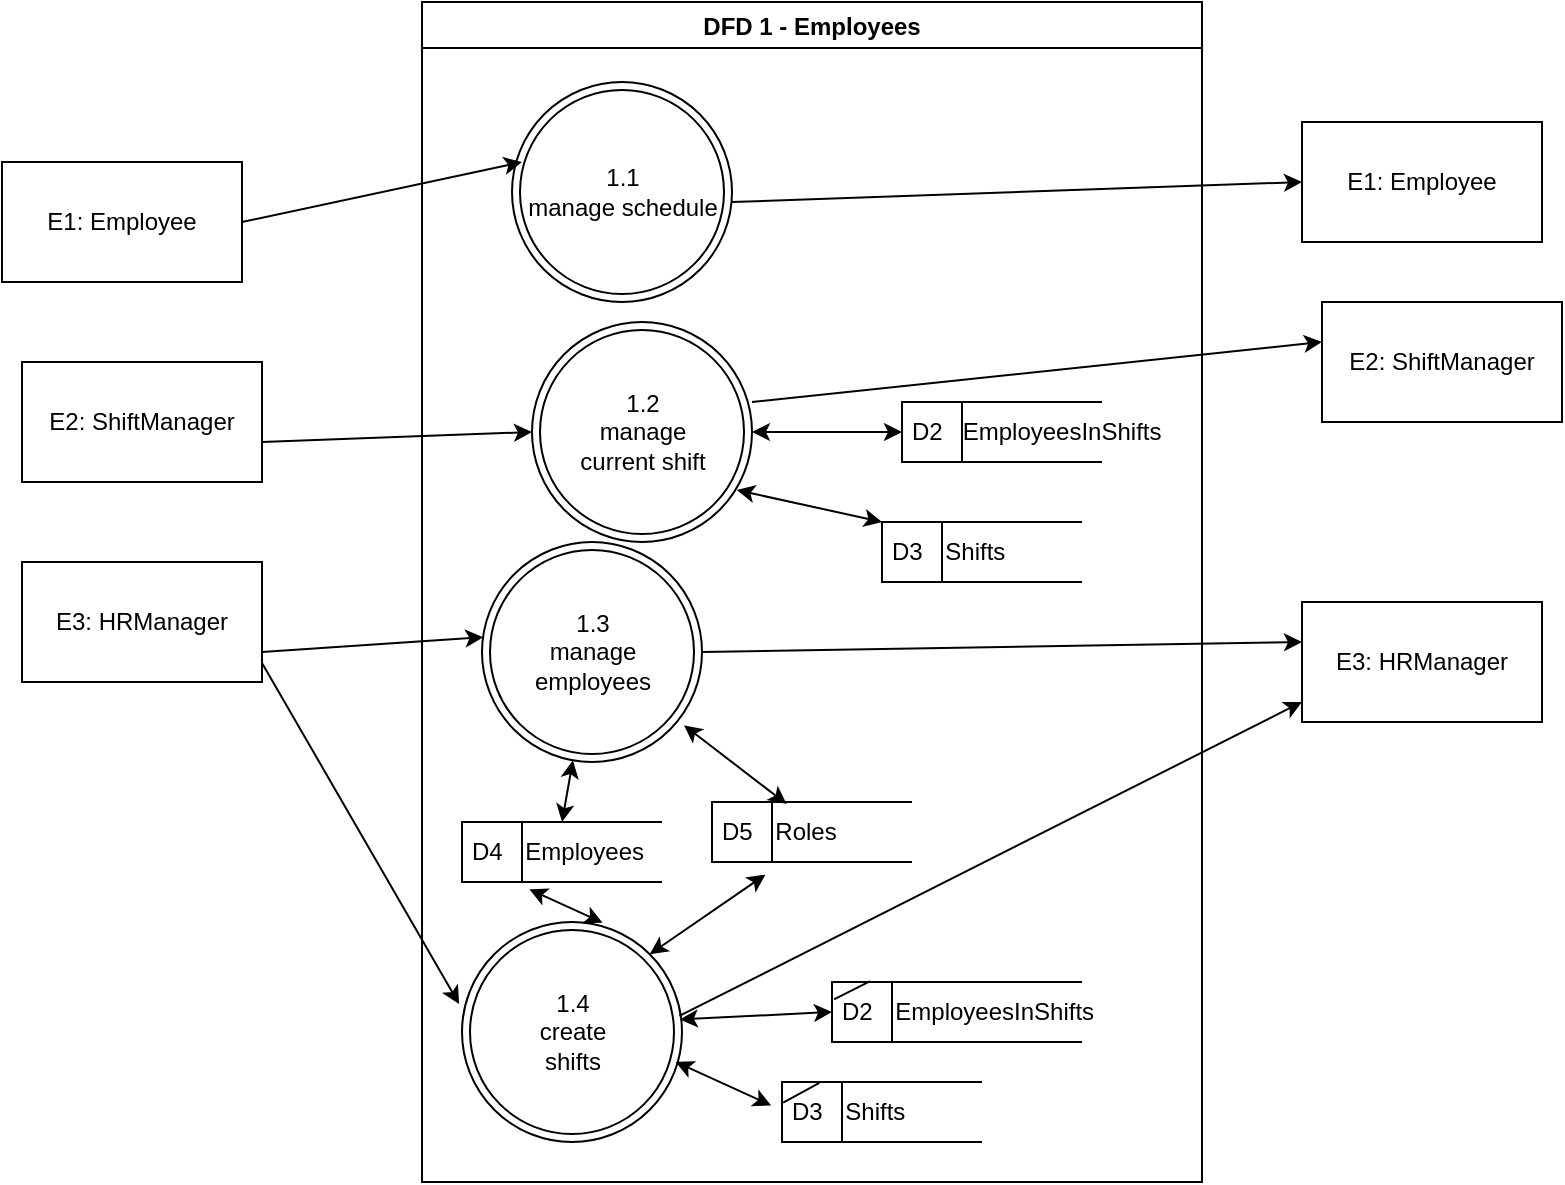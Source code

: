 <mxfile version="19.0.0" type="device" pages="6"><diagram id="raNkyrfglECwf75moIUf" name="DFD1"><mxGraphModel dx="1153" dy="608" grid="1" gridSize="10" guides="1" tooltips="1" connect="1" arrows="1" fold="1" page="1" pageScale="1" pageWidth="850" pageHeight="1100" math="0" shadow="0"><root><mxCell id="0"/><mxCell id="1" parent="0"/><mxCell id="CkFA-g_3sj36Eam0iLKg-1" value="E1: Employee" style="rounded=0;whiteSpace=wrap;html=1;" vertex="1" parent="1"><mxGeometry x="10" y="150" width="120" height="60" as="geometry"/></mxCell><mxCell id="_An9mvYG0IXRVUshZ2FU-1" value="DFD 1 - Employees" style="swimlane;" vertex="1" parent="1"><mxGeometry x="220" y="70" width="390" height="590" as="geometry"/></mxCell><mxCell id="LIxYT69t5dh3CI4ZURvw-1" value="&lt;span style=&quot;&quot;&gt;1.1&lt;/span&gt;&lt;br style=&quot;&quot;&gt;&lt;span style=&quot;&quot;&gt;manage schedule&lt;/span&gt;" style="ellipse;shape=doubleEllipse;html=1;dashed=0;whitespace=wrap;aspect=fixed;" vertex="1" parent="_An9mvYG0IXRVUshZ2FU-1"><mxGeometry x="45" y="40" width="110" height="110" as="geometry"/></mxCell><mxCell id="LIxYT69t5dh3CI4ZURvw-2" value="&lt;span style=&quot;&quot;&gt;1.2&lt;/span&gt;&lt;br style=&quot;&quot;&gt;&lt;span style=&quot;&quot;&gt;manage &lt;br&gt;current shift&lt;/span&gt;" style="ellipse;shape=doubleEllipse;html=1;dashed=0;whitespace=wrap;aspect=fixed;" vertex="1" parent="_An9mvYG0IXRVUshZ2FU-1"><mxGeometry x="55" y="160" width="110" height="110" as="geometry"/></mxCell><mxCell id="LIxYT69t5dh3CI4ZURvw-3" value="&lt;span style=&quot;&quot;&gt;1.3&lt;/span&gt;&lt;br style=&quot;&quot;&gt;&lt;span style=&quot;&quot;&gt;manage &lt;br&gt;employees&lt;/span&gt;" style="ellipse;shape=doubleEllipse;html=1;dashed=0;whitespace=wrap;aspect=fixed;" vertex="1" parent="_An9mvYG0IXRVUshZ2FU-1"><mxGeometry x="30" y="270" width="110" height="110" as="geometry"/></mxCell><mxCell id="LIxYT69t5dh3CI4ZURvw-4" value="&lt;span style=&quot;&quot;&gt;1.4&lt;/span&gt;&lt;br style=&quot;&quot;&gt;&lt;span style=&quot;&quot;&gt;create&lt;br&gt;shifts&lt;br&gt;&lt;/span&gt;" style="ellipse;shape=doubleEllipse;html=1;dashed=0;whitespace=wrap;aspect=fixed;" vertex="1" parent="_An9mvYG0IXRVUshZ2FU-1"><mxGeometry x="20" y="460" width="110" height="110" as="geometry"/></mxCell><mxCell id="cM1PcR75hqeo56gJvnQW-2" value="D2&lt;span style=&quot;white-space: pre;&quot;&gt;&#9;&lt;/span&gt;EmployeesInShifts" style="html=1;dashed=0;whitespace=wrap;shape=mxgraph.dfd.dataStoreID;align=left;spacingLeft=3;points=[[0,0],[0.5,0],[1,0],[0,0.5],[1,0.5],[0,1],[0.5,1],[1,1]];" vertex="1" parent="_An9mvYG0IXRVUshZ2FU-1"><mxGeometry x="205" y="490" width="125" height="30" as="geometry"/></mxCell><mxCell id="cM1PcR75hqeo56gJvnQW-4" value="D2&lt;span style=&quot;&quot;&gt;&amp;nbsp; &amp;nbsp;&lt;/span&gt;EmployeesInShifts" style="html=1;dashed=0;whitespace=wrap;shape=mxgraph.dfd.dataStoreID;align=left;spacingLeft=3;points=[[0,0],[0.5,0],[1,0],[0,0.5],[1,0.5],[0,1],[0.5,1],[1,1]];" vertex="1" parent="_An9mvYG0IXRVUshZ2FU-1"><mxGeometry x="240" y="200" width="100" height="30" as="geometry"/></mxCell><mxCell id="cM1PcR75hqeo56gJvnQW-8" value="" style="endArrow=none;html=1;rounded=0;entryX=0.153;entryY=-0.013;entryDx=0;entryDy=0;entryPerimeter=0;exitX=0.008;exitY=0.289;exitDx=0;exitDy=0;exitPerimeter=0;" edge="1" parent="_An9mvYG0IXRVUshZ2FU-1" source="cM1PcR75hqeo56gJvnQW-2" target="cM1PcR75hqeo56gJvnQW-2"><mxGeometry width="50" height="50" relative="1" as="geometry"><mxPoint x="220" y="440" as="sourcePoint"/><mxPoint x="250" y="440" as="targetPoint"/></mxGeometry></mxCell><mxCell id="yZVniAVMoRAG9zYFmdjt-1" value="" style="endArrow=classic;startArrow=classic;html=1;rounded=0;entryX=0;entryY=0.5;entryDx=0;entryDy=0;exitX=1;exitY=0.5;exitDx=0;exitDy=0;" edge="1" parent="_An9mvYG0IXRVUshZ2FU-1" source="LIxYT69t5dh3CI4ZURvw-2" target="cM1PcR75hqeo56gJvnQW-4"><mxGeometry width="50" height="50" relative="1" as="geometry"><mxPoint x="165" y="230" as="sourcePoint"/><mxPoint x="215" y="180" as="targetPoint"/></mxGeometry></mxCell><mxCell id="yZVniAVMoRAG9zYFmdjt-2" value="" style="endArrow=classic;startArrow=classic;html=1;rounded=0;entryX=0;entryY=0.5;entryDx=0;entryDy=0;exitX=0.99;exitY=0.443;exitDx=0;exitDy=0;exitPerimeter=0;" edge="1" parent="_An9mvYG0IXRVUshZ2FU-1" source="LIxYT69t5dh3CI4ZURvw-4" target="cM1PcR75hqeo56gJvnQW-2"><mxGeometry width="50" height="50" relative="1" as="geometry"><mxPoint x="145.0" y="390" as="sourcePoint"/><mxPoint x="220" y="390" as="targetPoint"/></mxGeometry></mxCell><mxCell id="J1t4yKSLH_-MDH8X67Pw-1" value="" style="endArrow=classic;html=1;rounded=0;" edge="1" parent="_An9mvYG0IXRVUshZ2FU-1"><mxGeometry width="50" height="50" relative="1" as="geometry"><mxPoint x="165" y="200" as="sourcePoint"/><mxPoint x="450" y="170" as="targetPoint"/></mxGeometry></mxCell><mxCell id="J1t4yKSLH_-MDH8X67Pw-2" value="" style="endArrow=classic;html=1;rounded=0;" edge="1" parent="_An9mvYG0IXRVUshZ2FU-1"><mxGeometry width="50" height="50" relative="1" as="geometry"><mxPoint x="155" y="100" as="sourcePoint"/><mxPoint x="440" y="90" as="targetPoint"/></mxGeometry></mxCell><mxCell id="J1t4yKSLH_-MDH8X67Pw-7" value="" style="endArrow=classic;html=1;rounded=0;exitX=1;exitY=0.5;exitDx=0;exitDy=0;" edge="1" parent="_An9mvYG0IXRVUshZ2FU-1" source="LIxYT69t5dh3CI4ZURvw-3"><mxGeometry width="50" height="50" relative="1" as="geometry"><mxPoint x="155" y="332.5" as="sourcePoint"/><mxPoint x="440" y="320" as="targetPoint"/></mxGeometry></mxCell><mxCell id="J1t4yKSLH_-MDH8X67Pw-8" value="" style="endArrow=classic;html=1;rounded=0;exitX=0.988;exitY=0.427;exitDx=0;exitDy=0;exitPerimeter=0;" edge="1" parent="_An9mvYG0IXRVUshZ2FU-1" source="LIxYT69t5dh3CI4ZURvw-4"><mxGeometry width="50" height="50" relative="1" as="geometry"><mxPoint x="140" y="422.5" as="sourcePoint"/><mxPoint x="440" y="350" as="targetPoint"/></mxGeometry></mxCell><mxCell id="03qbfOTF69h2N5_m2IqG-1" value="D3&lt;span style=&quot;white-space: pre;&quot;&gt;&#9;&lt;/span&gt;Shifts" style="html=1;dashed=0;whitespace=wrap;shape=mxgraph.dfd.dataStoreID;align=left;spacingLeft=3;points=[[0,0],[0.5,0],[1,0],[0,0.5],[1,0.5],[0,1],[0.5,1],[1,1]];" vertex="1" parent="_An9mvYG0IXRVUshZ2FU-1"><mxGeometry x="180" y="540" width="100" height="30" as="geometry"/></mxCell><mxCell id="03qbfOTF69h2N5_m2IqG-3" value="" style="endArrow=classic;startArrow=classic;html=1;rounded=0;entryX=-0.054;entryY=0.39;entryDx=0;entryDy=0;exitX=0.971;exitY=0.636;exitDx=0;exitDy=0;exitPerimeter=0;entryPerimeter=0;" edge="1" parent="_An9mvYG0IXRVUshZ2FU-1" source="LIxYT69t5dh3CI4ZURvw-4" target="03qbfOTF69h2N5_m2IqG-1"><mxGeometry width="50" height="50" relative="1" as="geometry"><mxPoint x="153.9" y="479.73" as="sourcePoint"/><mxPoint x="220" y="456.0" as="targetPoint"/></mxGeometry></mxCell><mxCell id="03qbfOTF69h2N5_m2IqG-5" value="D3&lt;span style=&quot;white-space: pre;&quot;&gt;&#9;&lt;/span&gt;Shifts" style="html=1;dashed=0;whitespace=wrap;shape=mxgraph.dfd.dataStoreID;align=left;spacingLeft=3;points=[[0,0],[0.5,0],[1,0],[0,0.5],[1,0.5],[0,1],[0.5,1],[1,1]];" vertex="1" parent="_An9mvYG0IXRVUshZ2FU-1"><mxGeometry x="230" y="260" width="100" height="30" as="geometry"/></mxCell><mxCell id="03qbfOTF69h2N5_m2IqG-6" value="" style="endArrow=classic;startArrow=classic;html=1;rounded=0;entryX=0;entryY=0;entryDx=0;entryDy=0;exitX=0.931;exitY=0.764;exitDx=0;exitDy=0;exitPerimeter=0;" edge="1" parent="_An9mvYG0IXRVUshZ2FU-1" source="LIxYT69t5dh3CI4ZURvw-2" target="03qbfOTF69h2N5_m2IqG-5"><mxGeometry width="50" height="50" relative="1" as="geometry"><mxPoint x="167.0" y="250" as="sourcePoint"/><mxPoint x="242" y="250" as="targetPoint"/></mxGeometry></mxCell><mxCell id="03qbfOTF69h2N5_m2IqG-7" value="" style="endArrow=none;html=1;rounded=0;entryX=0.006;entryY=0.343;entryDx=0;entryDy=0;entryPerimeter=0;exitX=0.187;exitY=0.013;exitDx=0;exitDy=0;exitPerimeter=0;" edge="1" parent="_An9mvYG0IXRVUshZ2FU-1" source="03qbfOTF69h2N5_m2IqG-1" target="03qbfOTF69h2N5_m2IqG-1"><mxGeometry width="50" height="50" relative="1" as="geometry"><mxPoint x="220.0" y="474.06" as="sourcePoint"/><mxPoint x="234.5" y="465" as="targetPoint"/></mxGeometry></mxCell><mxCell id="t6j-s5ZqRn0qefHjJoZm-2" value="D4&lt;span style=&quot;white-space: pre;&quot;&gt;&#9;&lt;/span&gt;Employees" style="html=1;dashed=0;whitespace=wrap;shape=mxgraph.dfd.dataStoreID;align=left;spacingLeft=3;points=[[0,0],[0.5,0],[1,0],[0,0.5],[1,0.5],[0,1],[0.5,1],[1,1]];" vertex="1" parent="_An9mvYG0IXRVUshZ2FU-1"><mxGeometry x="20" y="410" width="100" height="30" as="geometry"/></mxCell><mxCell id="g0wcCoGFgk1Uo3SRPoa1-1" value="D5&lt;span style=&quot;white-space: pre;&quot;&gt;&#9;&lt;/span&gt;Roles" style="html=1;dashed=0;whitespace=wrap;shape=mxgraph.dfd.dataStoreID;align=left;spacingLeft=3;points=[[0,0],[0.5,0],[1,0],[0,0.5],[1,0.5],[0,1],[0.5,1],[1,1]];" vertex="1" parent="_An9mvYG0IXRVUshZ2FU-1"><mxGeometry x="145" y="400" width="100" height="30" as="geometry"/></mxCell><mxCell id="g0wcCoGFgk1Uo3SRPoa1-2" value="" style="endArrow=classic;startArrow=classic;html=1;rounded=0;exitX=0.5;exitY=0;exitDx=0;exitDy=0;" edge="1" parent="_An9mvYG0IXRVUshZ2FU-1" source="t6j-s5ZqRn0qefHjJoZm-2" target="LIxYT69t5dh3CI4ZURvw-3"><mxGeometry width="50" height="50" relative="1" as="geometry"><mxPoint x="130" y="390" as="sourcePoint"/><mxPoint x="180" y="340" as="targetPoint"/></mxGeometry></mxCell><mxCell id="g0wcCoGFgk1Uo3SRPoa1-3" value="" style="endArrow=classic;startArrow=classic;html=1;rounded=0;exitX=0.639;exitY=0.003;exitDx=0;exitDy=0;exitPerimeter=0;entryX=0.337;entryY=1.122;entryDx=0;entryDy=0;entryPerimeter=0;" edge="1" parent="_An9mvYG0IXRVUshZ2FU-1" source="LIxYT69t5dh3CI4ZURvw-4" target="t6j-s5ZqRn0qefHjJoZm-2"><mxGeometry width="50" height="50" relative="1" as="geometry"><mxPoint x="80" y="420.0" as="sourcePoint"/><mxPoint x="85.442" y="389.163" as="targetPoint"/></mxGeometry></mxCell><mxCell id="g0wcCoGFgk1Uo3SRPoa1-4" value="" style="endArrow=classic;startArrow=classic;html=1;rounded=0;exitX=1;exitY=0;exitDx=0;exitDy=0;entryX=0.267;entryY=1.211;entryDx=0;entryDy=0;entryPerimeter=0;" edge="1" parent="_An9mvYG0IXRVUshZ2FU-1" source="LIxYT69t5dh3CI4ZURvw-4" target="g0wcCoGFgk1Uo3SRPoa1-1"><mxGeometry width="50" height="50" relative="1" as="geometry"><mxPoint x="130" y="580" as="sourcePoint"/><mxPoint x="180" y="530" as="targetPoint"/></mxGeometry></mxCell><mxCell id="g0wcCoGFgk1Uo3SRPoa1-5" value="" style="endArrow=classic;startArrow=classic;html=1;rounded=0;exitX=0.918;exitY=0.833;exitDx=0;exitDy=0;exitPerimeter=0;entryX=0.373;entryY=0.033;entryDx=0;entryDy=0;entryPerimeter=0;" edge="1" parent="_An9mvYG0IXRVUshZ2FU-1" source="LIxYT69t5dh3CI4ZURvw-3" target="g0wcCoGFgk1Uo3SRPoa1-1"><mxGeometry width="50" height="50" relative="1" as="geometry"><mxPoint x="130" y="580" as="sourcePoint"/><mxPoint x="180" y="530" as="targetPoint"/></mxGeometry></mxCell><mxCell id="fQxdhNOAEfGzTeakjqYu-1" value="" style="endArrow=classic;html=1;rounded=0;" edge="1" parent="1"><mxGeometry width="50" height="50" relative="1" as="geometry"><mxPoint x="130" y="180" as="sourcePoint"/><mxPoint x="270" y="150" as="targetPoint"/></mxGeometry></mxCell><mxCell id="fQxdhNOAEfGzTeakjqYu-2" value="" style="endArrow=classic;html=1;rounded=0;entryX=0;entryY=0.5;entryDx=0;entryDy=0;" edge="1" parent="1" target="LIxYT69t5dh3CI4ZURvw-2"><mxGeometry width="50" height="50" relative="1" as="geometry"><mxPoint x="140" y="290" as="sourcePoint"/><mxPoint x="265" y="285" as="targetPoint"/></mxGeometry></mxCell><mxCell id="fQxdhNOAEfGzTeakjqYu-6" value="E2: ShiftManager" style="rounded=0;whiteSpace=wrap;html=1;" vertex="1" parent="1"><mxGeometry x="20" y="250" width="120" height="60" as="geometry"/></mxCell><mxCell id="fQxdhNOAEfGzTeakjqYu-10" value="E3: HRManager" style="rounded=0;whiteSpace=wrap;html=1;" vertex="1" parent="1"><mxGeometry x="20" y="350" width="120" height="60" as="geometry"/></mxCell><mxCell id="fQxdhNOAEfGzTeakjqYu-15" value="" style="endArrow=classic;html=1;rounded=0;exitX=1;exitY=0.75;exitDx=0;exitDy=0;entryX=0.006;entryY=0.433;entryDx=0;entryDy=0;entryPerimeter=0;" edge="1" parent="1" source="fQxdhNOAEfGzTeakjqYu-10" target="LIxYT69t5dh3CI4ZURvw-3"><mxGeometry width="50" height="50" relative="1" as="geometry"><mxPoint x="150" y="390" as="sourcePoint"/><mxPoint x="268" y="400" as="targetPoint"/></mxGeometry></mxCell><mxCell id="Hbi2y_4imm_Cu5egLrsC-3" value="" style="endArrow=classic;html=1;rounded=0;exitX=1;exitY=0.75;exitDx=0;exitDy=0;entryX=-0.013;entryY=0.373;entryDx=0;entryDy=0;entryPerimeter=0;" edge="1" parent="1" target="LIxYT69t5dh3CI4ZURvw-4"><mxGeometry width="50" height="50" relative="1" as="geometry"><mxPoint x="140" y="400.45" as="sourcePoint"/><mxPoint x="265" y="515" as="targetPoint"/></mxGeometry></mxCell><mxCell id="J1t4yKSLH_-MDH8X67Pw-3" value="E1: Employee" style="rounded=0;whiteSpace=wrap;html=1;" vertex="1" parent="1"><mxGeometry x="660" y="130" width="120" height="60" as="geometry"/></mxCell><mxCell id="J1t4yKSLH_-MDH8X67Pw-5" value="E2: ShiftManager" style="rounded=0;whiteSpace=wrap;html=1;" vertex="1" parent="1"><mxGeometry x="670" y="220" width="120" height="60" as="geometry"/></mxCell><mxCell id="J1t4yKSLH_-MDH8X67Pw-9" value="E3: HRManager" style="rounded=0;whiteSpace=wrap;html=1;" vertex="1" parent="1"><mxGeometry x="660" y="370" width="120" height="60" as="geometry"/></mxCell></root></mxGraphModel></diagram><diagram id="CaVBVtTu9Kgebzx7mYbm" name="DFD1.1"><mxGraphModel dx="2003" dy="608" grid="1" gridSize="10" guides="1" tooltips="1" connect="1" arrows="1" fold="1" page="1" pageScale="1" pageWidth="850" pageHeight="1100" math="0" shadow="0"><root><mxCell id="0"/><mxCell id="1" parent="0"/><mxCell id="BbgQyqew5PU9RuuzZDLp-1" value="DFD 1.1 - Manage Schedule" style="swimlane;" vertex="1" parent="1"><mxGeometry x="130" y="10" width="530" height="480" as="geometry"/></mxCell><mxCell id="uvOS4meqbka7gCcgUIF8-2" value="1.1.1&lt;br&gt;view&lt;br&gt;availability&lt;br&gt;schedule" style="shape=ellipse;html=1;dashed=0;whitespace=wrap;aspect=fixed;perimeter=ellipsePerimeter;" vertex="1" parent="BbgQyqew5PU9RuuzZDLp-1"><mxGeometry x="70" y="50" width="90" height="90" as="geometry"/></mxCell><mxCell id="fbSikpes6Xyb7WM3dI24-2" value="D1&lt;span style=&quot;white-space: pre;&quot;&gt;&#9;&lt;/span&gt;Schedules" style="html=1;dashed=0;whitespace=wrap;shape=mxgraph.dfd.dataStoreID;align=left;spacingLeft=3;points=[[0,0],[0.5,0],[1,0],[0,0.5],[1,0.5],[0,1],[0.5,1],[1,1]];" vertex="1" parent="BbgQyqew5PU9RuuzZDLp-1"><mxGeometry x="310" y="140" width="100" height="30" as="geometry"/></mxCell><mxCell id="fbSikpes6Xyb7WM3dI24-4" value="" style="endArrow=classic;html=1;rounded=0;entryX=0.924;entryY=0.736;entryDx=0;entryDy=0;entryPerimeter=0;exitX=0;exitY=0.5;exitDx=0;exitDy=0;startArrow=none;" edge="1" parent="BbgQyqew5PU9RuuzZDLp-1" source="OHFjnHy-6Sj2k4MqJ8lN-1" target="uvOS4meqbka7gCcgUIF8-2"><mxGeometry width="50" height="50" relative="1" as="geometry"><mxPoint x="150" y="280" as="sourcePoint"/><mxPoint x="200" y="230" as="targetPoint"/></mxGeometry></mxCell><mxCell id="Hm1Wi3vF7bpr36Vjt0ga-1" value="1.1.2&lt;br&gt;change&lt;br&gt;availability&lt;br&gt;schedule" style="shape=ellipse;html=1;dashed=0;whitespace=wrap;aspect=fixed;perimeter=ellipsePerimeter;" vertex="1" parent="BbgQyqew5PU9RuuzZDLp-1"><mxGeometry x="30" y="240" width="90" height="90" as="geometry"/></mxCell><mxCell id="Hm1Wi3vF7bpr36Vjt0ga-3" value="" style="endArrow=classic;html=1;rounded=0;entryX=0.052;entryY=0.645;entryDx=0;entryDy=0;entryPerimeter=0;" edge="1" parent="BbgQyqew5PU9RuuzZDLp-1" target="Hm1Wi3vF7bpr36Vjt0ga-10"><mxGeometry width="50" height="50" relative="1" as="geometry"><mxPoint x="120" y="270" as="sourcePoint"/><mxPoint x="250" y="240" as="targetPoint"/></mxGeometry></mxCell><mxCell id="Hm1Wi3vF7bpr36Vjt0ga-4" value="" style="endArrow=classic;html=1;rounded=0;startArrow=none;exitX=1;exitY=0.5;exitDx=0;exitDy=0;" edge="1" parent="BbgQyqew5PU9RuuzZDLp-1" source="Hm1Wi3vF7bpr36Vjt0ga-14"><mxGeometry width="50" height="50" relative="1" as="geometry"><mxPoint x="120" y="290" as="sourcePoint"/><mxPoint x="250" y="300" as="targetPoint"/></mxGeometry></mxCell><mxCell id="Hm1Wi3vF7bpr36Vjt0ga-5" value="" style="endArrow=classic;html=1;rounded=0;startArrow=none;exitX=1;exitY=1;exitDx=0;exitDy=0;entryX=-0.039;entryY=0.393;entryDx=0;entryDy=0;entryPerimeter=0;" edge="1" parent="BbgQyqew5PU9RuuzZDLp-1" source="Hm1Wi3vF7bpr36Vjt0ga-1" target="Hm1Wi3vF7bpr36Vjt0ga-16"><mxGeometry width="50" height="50" relative="1" as="geometry"><mxPoint x="110" y="310" as="sourcePoint"/><mxPoint x="240" y="350" as="targetPoint"/></mxGeometry></mxCell><mxCell id="Hm1Wi3vF7bpr36Vjt0ga-6" value="" style="shape=requiredInterface;html=1;verticalLabelPosition=bottom;sketch=0;" vertex="1" parent="BbgQyqew5PU9RuuzZDLp-1"><mxGeometry x="120" y="270" width="10" height="50" as="geometry"/></mxCell><mxCell id="Hm1Wi3vF7bpr36Vjt0ga-8" value="OR" style="text;html=1;align=center;verticalAlign=middle;resizable=0;points=[];autosize=1;strokeColor=none;fillColor=none;" vertex="1" parent="BbgQyqew5PU9RuuzZDLp-1"><mxGeometry x="120" y="300" width="30" height="20" as="geometry"/></mxCell><mxCell id="Hm1Wi3vF7bpr36Vjt0ga-10" value="1.1.2.1&lt;br&gt;add&lt;br&gt;available&amp;nbsp;&lt;br&gt;time slot" style="shape=ellipse;html=1;dashed=0;whitespace=wrap;aspect=fixed;perimeter=ellipsePerimeter;" vertex="1" parent="BbgQyqew5PU9RuuzZDLp-1"><mxGeometry x="252.5" y="195" width="75" height="75" as="geometry"/></mxCell><mxCell id="Hm1Wi3vF7bpr36Vjt0ga-11" value="" style="endArrow=classic;html=1;rounded=0;entryX=0.232;entryY=1.047;entryDx=0;entryDy=0;entryPerimeter=0;exitX=0.794;exitY=0.035;exitDx=0;exitDy=0;exitPerimeter=0;" edge="1" parent="BbgQyqew5PU9RuuzZDLp-1" source="Hm1Wi3vF7bpr36Vjt0ga-10" target="fbSikpes6Xyb7WM3dI24-2"><mxGeometry width="50" height="50" relative="1" as="geometry"><mxPoint x="150" y="270" as="sourcePoint"/><mxPoint x="200" y="220" as="targetPoint"/></mxGeometry></mxCell><mxCell id="Hm1Wi3vF7bpr36Vjt0ga-12" value="D1&lt;span style=&quot;white-space: pre;&quot;&gt;&#9;&lt;/span&gt;Schedules" style="html=1;dashed=0;whitespace=wrap;shape=mxgraph.dfd.dataStoreID;align=left;spacingLeft=3;points=[[0,0],[0.5,0],[1,0],[0,0.5],[1,0.5],[0,1],[0.5,1],[1,1]];" vertex="1" parent="BbgQyqew5PU9RuuzZDLp-1"><mxGeometry x="310" y="360" width="100" height="30" as="geometry"/></mxCell><mxCell id="Hm1Wi3vF7bpr36Vjt0ga-13" value="" style="endArrow=none;html=1;rounded=0;entryX=0.154;entryY=0.023;entryDx=0;entryDy=0;entryPerimeter=0;exitX=0.005;exitY=0.358;exitDx=0;exitDy=0;exitPerimeter=0;" edge="1" parent="BbgQyqew5PU9RuuzZDLp-1" source="Hm1Wi3vF7bpr36Vjt0ga-12" target="Hm1Wi3vF7bpr36Vjt0ga-12"><mxGeometry width="50" height="50" relative="1" as="geometry"><mxPoint x="140" y="420" as="sourcePoint"/><mxPoint x="160" y="370" as="targetPoint"/></mxGeometry></mxCell><mxCell id="Hm1Wi3vF7bpr36Vjt0ga-16" value="1.1.2.3&lt;br&gt;reset&lt;br&gt;schedule" style="shape=ellipse;html=1;dashed=0;whitespace=wrap;aspect=fixed;perimeter=ellipsePerimeter;" vertex="1" parent="BbgQyqew5PU9RuuzZDLp-1"><mxGeometry x="200" y="390" width="75" height="75" as="geometry"/></mxCell><mxCell id="Hm1Wi3vF7bpr36Vjt0ga-20" value="" style="endArrow=classic;html=1;rounded=0;exitX=1.022;exitY=0.62;exitDx=0;exitDy=0;exitPerimeter=0;entryX=0;entryY=0.25;entryDx=0;entryDy=0;" edge="1" parent="BbgQyqew5PU9RuuzZDLp-1" target="Hm1Wi3vF7bpr36Vjt0ga-19"><mxGeometry width="50" height="50" relative="1" as="geometry"><mxPoint x="327.5" y="230.8" as="sourcePoint"/><mxPoint x="725.52" y="230" as="targetPoint"/></mxGeometry></mxCell><mxCell id="Hm1Wi3vF7bpr36Vjt0ga-23" value="" style="endArrow=classic;html=1;rounded=0;startArrow=none;exitX=0.988;exitY=0.721;exitDx=0;exitDy=0;entryX=0.265;entryY=-0.024;entryDx=0;entryDy=0;entryPerimeter=0;exitPerimeter=0;" edge="1" parent="BbgQyqew5PU9RuuzZDLp-1" source="Hm1Wi3vF7bpr36Vjt0ga-14" target="Hm1Wi3vF7bpr36Vjt0ga-12"><mxGeometry width="50" height="50" relative="1" as="geometry"><mxPoint x="320.0" y="330" as="sourcePoint"/><mxPoint x="450" y="345" as="targetPoint"/></mxGeometry></mxCell><mxCell id="Hm1Wi3vF7bpr36Vjt0ga-24" value="" style="endArrow=classic;html=1;rounded=0;startArrow=none;exitX=1;exitY=0.5;exitDx=0;exitDy=0;entryX=0;entryY=0.5;entryDx=0;entryDy=0;" edge="1" parent="BbgQyqew5PU9RuuzZDLp-1" target="Hm1Wi3vF7bpr36Vjt0ga-12"><mxGeometry width="50" height="50" relative="1" as="geometry"><mxPoint x="240.0" y="390" as="sourcePoint"/><mxPoint x="370" y="405" as="targetPoint"/></mxGeometry></mxCell><mxCell id="Hm1Wi3vF7bpr36Vjt0ga-25" value="time slot&amp;nbsp;&lt;br&gt;" style="text;html=1;align=center;verticalAlign=middle;resizable=0;points=[];autosize=1;strokeColor=none;fillColor=none;" vertex="1" parent="BbgQyqew5PU9RuuzZDLp-1"><mxGeometry x="330" y="325" width="60" height="20" as="geometry"/></mxCell><mxCell id="Hm1Wi3vF7bpr36Vjt0ga-26" value="time slot&amp;nbsp;&lt;br&gt;" style="text;html=1;align=center;verticalAlign=middle;resizable=0;points=[];autosize=1;strokeColor=none;fillColor=none;" vertex="1" parent="BbgQyqew5PU9RuuzZDLp-1"><mxGeometry x="270" y="175" width="60" height="20" as="geometry"/></mxCell><mxCell id="Hm1Wi3vF7bpr36Vjt0ga-14" value="1.1.2.2&lt;br&gt;remove&lt;br&gt;available&amp;nbsp;&lt;br&gt;time slot" style="shape=ellipse;html=1;dashed=0;whitespace=wrap;aspect=fixed;perimeter=ellipsePerimeter;" vertex="1" parent="BbgQyqew5PU9RuuzZDLp-1"><mxGeometry x="240" y="275" width="75" height="75" as="geometry"/></mxCell><mxCell id="OBdElzVXBHwm-GjwGs-J-59" value="" style="endArrow=none;html=1;rounded=0;startArrow=none;exitX=1;exitY=0.5;exitDx=0;exitDy=0;entryX=0;entryY=0.5;entryDx=0;entryDy=0;" edge="1" parent="BbgQyqew5PU9RuuzZDLp-1" source="Hm1Wi3vF7bpr36Vjt0ga-1" target="Hm1Wi3vF7bpr36Vjt0ga-14"><mxGeometry width="50" height="50" relative="1" as="geometry"><mxPoint x="250.0" y="295" as="sourcePoint"/><mxPoint x="220" y="300" as="targetPoint"/></mxGeometry></mxCell><mxCell id="OHFjnHy-6Sj2k4MqJ8lN-1" value="schedule" style="text;html=1;align=center;verticalAlign=middle;resizable=0;points=[];autosize=1;strokeColor=none;fillColor=none;" vertex="1" parent="BbgQyqew5PU9RuuzZDLp-1"><mxGeometry x="207.5" y="120" width="60" height="20" as="geometry"/></mxCell><mxCell id="3gcfcXAdFGi6eqaOoXup-1" value="" style="endArrow=none;html=1;rounded=0;entryX=0.924;entryY=0.736;entryDx=0;entryDy=0;entryPerimeter=0;exitX=0;exitY=0.5;exitDx=0;exitDy=0;" edge="1" parent="BbgQyqew5PU9RuuzZDLp-1" source="fbSikpes6Xyb7WM3dI24-2" target="OHFjnHy-6Sj2k4MqJ8lN-1"><mxGeometry width="50" height="50" relative="1" as="geometry"><mxPoint x="440.0" y="165" as="sourcePoint"/><mxPoint x="283.16" y="126.24" as="targetPoint"/></mxGeometry></mxCell><mxCell id="0_X-6Oo2nq6ZASc1AeqK-1" value="E1: Employee" style="html=1;dashed=0;whitespace=wrap;" vertex="1" parent="1"><mxGeometry x="-100" y="180" width="100" height="50" as="geometry"/></mxCell><mxCell id="uvOS4meqbka7gCcgUIF8-1" value="" style="endArrow=classic;html=1;rounded=0;" edge="1" parent="1" target="uvOS4meqbka7gCcgUIF8-2"><mxGeometry width="50" height="50" relative="1" as="geometry"><mxPoint y="210" as="sourcePoint"/><mxPoint x="240" y="120" as="targetPoint"/></mxGeometry></mxCell><mxCell id="OHFjnHy-6Sj2k4MqJ8lN-3" value="E1: Employee" style="html=1;dashed=0;whitespace=wrap;" vertex="1" parent="1"><mxGeometry x="720" y="90" width="100" height="50" as="geometry"/></mxCell><mxCell id="Hm1Wi3vF7bpr36Vjt0ga-2" value="" style="endArrow=classic;html=1;rounded=0;entryX=-0.036;entryY=0.402;entryDx=0;entryDy=0;entryPerimeter=0;" edge="1" parent="1" target="Hm1Wi3vF7bpr36Vjt0ga-1"><mxGeometry width="50" height="50" relative="1" as="geometry"><mxPoint y="220" as="sourcePoint"/><mxPoint x="213.638" y="132.726" as="targetPoint"/></mxGeometry></mxCell><mxCell id="OHFjnHy-6Sj2k4MqJ8lN-2" value="" style="endArrow=classic;html=1;rounded=0;exitX=1.022;exitY=0.62;exitDx=0;exitDy=0;exitPerimeter=0;entryX=0;entryY=0.5;entryDx=0;entryDy=0;" edge="1" parent="1" source="uvOS4meqbka7gCcgUIF8-2" target="OHFjnHy-6Sj2k4MqJ8lN-3"><mxGeometry width="50" height="50" relative="1" as="geometry"><mxPoint x="283.18" y="127.27" as="sourcePoint"/><mxPoint x="690" y="110" as="targetPoint"/></mxGeometry></mxCell><mxCell id="Hm1Wi3vF7bpr36Vjt0ga-19" value="E1: Employee" style="html=1;dashed=0;whitespace=wrap;" vertex="1" parent="1"><mxGeometry x="740" y="310" width="100" height="50" as="geometry"/></mxCell><mxCell id="Hm1Wi3vF7bpr36Vjt0ga-22" value="" style="endArrow=classic;html=1;rounded=0;exitX=0.976;exitY=0.646;exitDx=0;exitDy=0;exitPerimeter=0;entryX=0;entryY=0.75;entryDx=0;entryDy=0;startArrow=none;" edge="1" parent="1" source="Hm1Wi3vF7bpr36Vjt0ga-16" target="Hm1Wi3vF7bpr36Vjt0ga-19"><mxGeometry width="50" height="50" relative="1" as="geometry"><mxPoint x="637.88" y="373.34" as="sourcePoint"/><mxPoint x="685" y="405" as="targetPoint"/></mxGeometry></mxCell><mxCell id="Hm1Wi3vF7bpr36Vjt0ga-21" value="" style="endArrow=classic;html=1;rounded=0;exitX=0.953;exitY=0.319;exitDx=0;exitDy=0;exitPerimeter=0;entryX=0;entryY=0.5;entryDx=0;entryDy=0;" edge="1" parent="1" source="Hm1Wi3vF7bpr36Vjt0ga-14" target="Hm1Wi3vF7bpr36Vjt0ga-19"><mxGeometry width="50" height="50" relative="1" as="geometry"><mxPoint x="457.5" y="310.0" as="sourcePoint"/><mxPoint x="710" y="391.7" as="targetPoint"/></mxGeometry></mxCell></root></mxGraphModel></diagram><diagram id="61K3NacxT8KITIJnfId5" name="DFD1.2"><mxGraphModel dx="1888" dy="547" grid="1" gridSize="10" guides="1" tooltips="1" connect="1" arrows="1" fold="1" page="1" pageScale="1" pageWidth="850" pageHeight="1100" math="0" shadow="0"><root><mxCell id="0"/><mxCell id="1" parent="0"/><mxCell id="L9qNcP4vDiJvJncw5xxC-1" value="DFD 1.2 -  Manage current shift" style="swimlane;" vertex="1" parent="1"><mxGeometry x="150" y="90" width="580" height="500" as="geometry"/></mxCell><mxCell id="PONs-dFmgOPaTZpDrggB-2" value="1.2.1&lt;br&gt;start shift" style="shape=ellipse;html=1;dashed=0;whitespace=wrap;aspect=fixed;perimeter=ellipsePerimeter;" vertex="1" parent="L9qNcP4vDiJvJncw5xxC-1"><mxGeometry x="290" y="25" width="75" height="75" as="geometry"/></mxCell><mxCell id="PONs-dFmgOPaTZpDrggB-4" value="D3&lt;span style=&quot;white-space: pre;&quot;&gt;&#9;&lt;/span&gt;Shifts" style="html=1;dashed=0;whitespace=wrap;shape=mxgraph.dfd.dataStoreID;align=left;spacingLeft=3;points=[[0,0],[0.5,0],[1,0],[0,0.5],[1,0.5],[0,1],[0.5,1],[1,1]];" vertex="1" parent="L9qNcP4vDiJvJncw5xxC-1"><mxGeometry x="100" y="110" width="100" height="30" as="geometry"/></mxCell><mxCell id="PONs-dFmgOPaTZpDrggB-3" value="" style="endArrow=classic;html=1;rounded=0;exitX=-0.005;exitY=0.795;exitDx=0;exitDy=0;exitPerimeter=0;" edge="1" parent="L9qNcP4vDiJvJncw5xxC-1" source="PONs-dFmgOPaTZpDrggB-2" target="PONs-dFmgOPaTZpDrggB-4"><mxGeometry width="50" height="50" relative="1" as="geometry"><mxPoint x="250" y="250" as="sourcePoint"/><mxPoint x="220" y="80" as="targetPoint"/></mxGeometry></mxCell><mxCell id="PONs-dFmgOPaTZpDrggB-5" value="start time" style="text;html=1;align=center;verticalAlign=middle;resizable=0;points=[];autosize=1;strokeColor=none;fillColor=none;" vertex="1" parent="L9qNcP4vDiJvJncw5xxC-1"><mxGeometry x="240" y="100" width="60" height="20" as="geometry"/></mxCell><mxCell id="PONs-dFmgOPaTZpDrggB-9" value="1.2.2&lt;br&gt;end shift" style="shape=ellipse;html=1;dashed=0;whitespace=wrap;aspect=fixed;perimeter=ellipsePerimeter;" vertex="1" parent="L9qNcP4vDiJvJncw5xxC-1"><mxGeometry x="210" y="200" width="75" height="75" as="geometry"/></mxCell><mxCell id="PONs-dFmgOPaTZpDrggB-10" value="" style="endArrow=classic;html=1;rounded=0;exitX=0;exitY=0;exitDx=0;exitDy=0;entryX=0.332;entryY=1.07;entryDx=0;entryDy=0;entryPerimeter=0;startArrow=none;" edge="1" parent="L9qNcP4vDiJvJncw5xxC-1" source="PONs-dFmgOPaTZpDrggB-9" target="PONs-dFmgOPaTZpDrggB-4"><mxGeometry width="50" height="50" relative="1" as="geometry"><mxPoint x="216.16" y="165.02" as="sourcePoint"/><mxPoint x="328.825" y="185.2" as="targetPoint"/></mxGeometry></mxCell><mxCell id="PONs-dFmgOPaTZpDrggB-14" value="end time" style="text;html=1;align=center;verticalAlign=middle;resizable=0;points=[];autosize=1;strokeColor=none;fillColor=none;rotation=30;" vertex="1" parent="L9qNcP4vDiJvJncw5xxC-1"><mxGeometry x="170" y="160" width="60" height="20" as="geometry"/></mxCell><mxCell id="Q2x91XYQIS_ayspyNzzN-2" value="1.2.4&lt;br&gt;remove&lt;br&gt;&amp;nbsp;employee&lt;br&gt;&amp;nbsp;from shift" style="shape=ellipse;html=1;dashed=0;whitespace=wrap;aspect=fixed;perimeter=ellipsePerimeter;" vertex="1" parent="L9qNcP4vDiJvJncw5xxC-1"><mxGeometry x="157.5" y="410" width="85" height="85" as="geometry"/></mxCell><mxCell id="Q2x91XYQIS_ayspyNzzN-3" value="" style="endArrow=classic;html=1;rounded=0;exitX=0;exitY=1;exitDx=0;exitDy=0;entryX=1;entryY=1;entryDx=0;entryDy=0;" edge="1" parent="L9qNcP4vDiJvJncw5xxC-1" source="PONs-dFmgOPaTZpDrggB-16" target="GpJhJCG0xE4YwkMIp_sq-1"><mxGeometry width="50" height="50" relative="1" as="geometry"><mxPoint x="240" y="332.78" as="sourcePoint"/><mxPoint x="320" y="390" as="targetPoint"/></mxGeometry></mxCell><mxCell id="fPsMjfnUu8IqHdXntVWX-1" value="employee id&lt;br&gt;, role, shift time" style="edgeLabel;html=1;align=center;verticalAlign=middle;resizable=0;points=[];rotation=15;" vertex="1" connectable="0" parent="Q2x91XYQIS_ayspyNzzN-3"><mxGeometry x="-0.228" y="7" relative="1" as="geometry"><mxPoint x="-10" y="-30" as="offset"/></mxGeometry></mxCell><mxCell id="Q2x91XYQIS_ayspyNzzN-4" value="" style="endArrow=classic;html=1;rounded=0;exitX=0.42;exitY=-0.04;exitDx=0;exitDy=0;entryX=0.292;entryY=1.087;entryDx=0;entryDy=0;entryPerimeter=0;exitPerimeter=0;" edge="1" parent="L9qNcP4vDiJvJncw5xxC-1" source="Q2x91XYQIS_ayspyNzzN-2" target="GpJhJCG0xE4YwkMIp_sq-1"><mxGeometry width="50" height="50" relative="1" as="geometry"><mxPoint x="216.99" y="424.84" as="sourcePoint"/><mxPoint x="310" y="420" as="targetPoint"/></mxGeometry></mxCell><mxCell id="GpJhJCG0xE4YwkMIp_sq-1" value="D2&lt;span style=&quot;white-space: pre;&quot;&gt;&#9;&lt;/span&gt;EmployeesInShifts" style="html=1;dashed=0;whitespace=wrap;shape=mxgraph.dfd.dataStoreID;align=left;spacingLeft=3;points=[[0,0],[0.5,0],[1,0],[0,0.5],[1,0.5],[0,1],[0.5,1],[1,1]];" vertex="1" parent="L9qNcP4vDiJvJncw5xxC-1"><mxGeometry x="120" y="310" width="100" height="30" as="geometry"/></mxCell><mxCell id="fPsMjfnUu8IqHdXntVWX-2" value="employee id&lt;br&gt;, shift time" style="edgeLabel;html=1;align=center;verticalAlign=middle;resizable=0;points=[];rotation=-5;" vertex="1" connectable="0" parent="L9qNcP4vDiJvJncw5xxC-1"><mxGeometry x="220.003" y="389.996" as="geometry"/></mxCell><mxCell id="PONs-dFmgOPaTZpDrggB-16" value="1.2.3&lt;br&gt;add employee&lt;br&gt;&amp;nbsp;to shift" style="shape=ellipse;html=1;dashed=0;whitespace=wrap;aspect=fixed;perimeter=ellipsePerimeter;" vertex="1" parent="L9qNcP4vDiJvJncw5xxC-1"><mxGeometry x="340" y="305" width="85" height="85" as="geometry"/></mxCell><mxCell id="fPsMjfnUu8IqHdXntVWX-10" value="employee id" style="edgeLabel;html=1;align=center;verticalAlign=middle;resizable=0;points=[];rotation=45;" vertex="1" connectable="0" parent="L9qNcP4vDiJvJncw5xxC-1"><mxGeometry x="50.003" y="274.996" as="geometry"/></mxCell><mxCell id="UHyEYGmgkU9p6-LjE1Oi-1" value="E2:ShiftManager" style="html=1;dashed=0;whitespace=wrap;" vertex="1" parent="1"><mxGeometry x="-50" y="190" width="100" height="50" as="geometry"/></mxCell><mxCell id="PONs-dFmgOPaTZpDrggB-1" value="" style="endArrow=classic;html=1;rounded=0;exitX=1;exitY=0.25;exitDx=0;exitDy=0;" edge="1" parent="1" source="UHyEYGmgkU9p6-LjE1Oi-1" target="PONs-dFmgOPaTZpDrggB-2"><mxGeometry width="50" height="50" relative="1" as="geometry"><mxPoint x="400" y="370" as="sourcePoint"/><mxPoint x="230" y="200" as="targetPoint"/></mxGeometry></mxCell><mxCell id="PONs-dFmgOPaTZpDrggB-8" value="" style="endArrow=classic;html=1;rounded=0;exitX=1;exitY=0.5;exitDx=0;exitDy=0;entryX=0.051;entryY=0.336;entryDx=0;entryDy=0;entryPerimeter=0;" edge="1" parent="1" source="UHyEYGmgkU9p6-LjE1Oi-1" target="PONs-dFmgOPaTZpDrggB-9"><mxGeometry width="50" height="50" relative="1" as="geometry"><mxPoint x="400" y="360" as="sourcePoint"/><mxPoint x="230" y="260" as="targetPoint"/></mxGeometry></mxCell><mxCell id="PONs-dFmgOPaTZpDrggB-15" value="" style="endArrow=classic;html=1;rounded=0;exitX=1;exitY=0.75;exitDx=0;exitDy=0;entryX=-0.005;entryY=0.317;entryDx=0;entryDy=0;entryPerimeter=0;" edge="1" parent="1" source="UHyEYGmgkU9p6-LjE1Oi-1" target="PONs-dFmgOPaTZpDrggB-16"><mxGeometry width="50" height="50" relative="1" as="geometry"><mxPoint x="50" y="225" as="sourcePoint"/><mxPoint x="290" y="420" as="targetPoint"/></mxGeometry></mxCell><mxCell id="fPsMjfnUu8IqHdXntVWX-9" value="employee id, role" style="edgeLabel;html=1;align=center;verticalAlign=middle;resizable=0;points=[];rotation=20;" vertex="1" connectable="0" parent="PONs-dFmgOPaTZpDrggB-15"><mxGeometry x="-0.562" y="7" relative="1" as="geometry"><mxPoint x="71" y="26" as="offset"/></mxGeometry></mxCell><mxCell id="Q2x91XYQIS_ayspyNzzN-1" value="" style="endArrow=classic;html=1;rounded=0;exitX=1;exitY=1;exitDx=0;exitDy=0;entryX=0;entryY=0;entryDx=0;entryDy=0;" edge="1" parent="1" source="UHyEYGmgkU9p6-LjE1Oi-1" target="Q2x91XYQIS_ayspyNzzN-2"><mxGeometry width="50" height="50" relative="1" as="geometry"><mxPoint x="50" y="240" as="sourcePoint"/><mxPoint x="250" y="500" as="targetPoint"/></mxGeometry></mxCell><mxCell id="fPsMjfnUu8IqHdXntVWX-3" value="E2:ShiftManager" style="html=1;dashed=0;whitespace=wrap;" vertex="1" parent="1"><mxGeometry x="790" y="340" width="100" height="50" as="geometry"/></mxCell><mxCell id="fPsMjfnUu8IqHdXntVWX-4" value="" style="endArrow=classic;html=1;rounded=0;exitX=1;exitY=0.5;exitDx=0;exitDy=0;entryX=0;entryY=0.25;entryDx=0;entryDy=0;" edge="1" parent="1" source="PONs-dFmgOPaTZpDrggB-2" target="fPsMjfnUu8IqHdXntVWX-3"><mxGeometry width="50" height="50" relative="1" as="geometry"><mxPoint x="510" y="237.82" as="sourcePoint"/><mxPoint x="900.254" y="192.181" as="targetPoint"/></mxGeometry></mxCell><mxCell id="fPsMjfnUu8IqHdXntVWX-5" value="" style="endArrow=classic;html=1;rounded=0;exitX=0.971;exitY=0.344;exitDx=0;exitDy=0;entryX=0;entryY=0.5;entryDx=0;entryDy=0;exitPerimeter=0;" edge="1" parent="1" source="PONs-dFmgOPaTZpDrggB-9" target="fPsMjfnUu8IqHdXntVWX-3"><mxGeometry width="50" height="50" relative="1" as="geometry"><mxPoint x="490" y="290" as="sourcePoint"/><mxPoint x="775" y="380" as="targetPoint"/></mxGeometry></mxCell><mxCell id="fPsMjfnUu8IqHdXntVWX-6" value="" style="endArrow=classic;html=1;rounded=0;entryX=0;entryY=0.75;entryDx=0;entryDy=0;startArrow=none;" edge="1" parent="1" source="PONs-dFmgOPaTZpDrggB-16" target="fPsMjfnUu8IqHdXntVWX-3"><mxGeometry width="50" height="50" relative="1" as="geometry"><mxPoint x="360" y="400" as="sourcePoint"/><mxPoint x="717.18" y="340" as="targetPoint"/></mxGeometry></mxCell><mxCell id="fPsMjfnUu8IqHdXntVWX-8" value="" style="endArrow=classic;html=1;rounded=0;exitX=1;exitY=0.5;exitDx=0;exitDy=0;entryX=0;entryY=1;entryDx=0;entryDy=0;" edge="1" parent="1" source="Q2x91XYQIS_ayspyNzzN-2" target="fPsMjfnUu8IqHdXntVWX-3"><mxGeometry width="50" height="50" relative="1" as="geometry"><mxPoint x="430" y="390" as="sourcePoint"/><mxPoint x="480" y="340" as="targetPoint"/></mxGeometry></mxCell></root></mxGraphModel></diagram><diagram id="td7RsbkuSTYKGZ7NZCbW" name="DFD1.3"><mxGraphModel dx="944" dy="497" grid="1" gridSize="10" guides="1" tooltips="1" connect="1" arrows="1" fold="1" page="1" pageScale="1" pageWidth="850" pageHeight="1100" math="0" shadow="0"><root><mxCell id="0"/><mxCell id="1" parent="0"/><mxCell id="8eLCUWXTR2wfI4uyotf0-1" value="DFD 1.3 - Manage employees" style="swimlane;" vertex="1" parent="1"><mxGeometry x="180" y="70" width="410" height="480" as="geometry"/></mxCell><mxCell id="8eLCUWXTR2wfI4uyotf0-5" value="1.3.1&lt;br&gt;register&lt;br&gt;employee" style="shape=ellipse;html=1;dashed=0;whitespace=wrap;aspect=fixed;perimeter=ellipsePerimeter;" vertex="1" parent="8eLCUWXTR2wfI4uyotf0-1"><mxGeometry x="120" y="40" width="70" height="70" as="geometry"/></mxCell><mxCell id="8eLCUWXTR2wfI4uyotf0-6" value="D4&lt;span style=&quot;white-space: pre;&quot;&gt;&#9;&lt;/span&gt;Employees" style="html=1;dashed=0;whitespace=wrap;shape=mxgraph.dfd.dataStoreID;align=left;spacingLeft=3;points=[[0,0],[0.5,0],[1,0],[0,0.5],[1,0.5],[0,1],[0.5,1],[1,1]];" vertex="1" parent="8eLCUWXTR2wfI4uyotf0-1"><mxGeometry x="175" y="160" width="120" height="30" as="geometry"/></mxCell><mxCell id="_HbYIwNIoMC0V6kyLBUz-1" value="" style="endArrow=classic;html=1;rounded=0;exitX=1;exitY=1;exitDx=0;exitDy=0;entryX=0.202;entryY=-0.06;entryDx=0;entryDy=0;entryPerimeter=0;" edge="1" parent="8eLCUWXTR2wfI4uyotf0-1" source="8eLCUWXTR2wfI4uyotf0-5" target="8eLCUWXTR2wfI4uyotf0-6"><mxGeometry width="50" height="50" relative="1" as="geometry"><mxPoint x="210" y="240" as="sourcePoint"/><mxPoint x="260" y="190" as="targetPoint"/></mxGeometry></mxCell><mxCell id="_HbYIwNIoMC0V6kyLBUz-2" value="employee info*" style="text;html=1;align=center;verticalAlign=middle;resizable=0;points=[];autosize=1;strokeColor=none;fillColor=none;rotation=-20;" vertex="1" parent="8eLCUWXTR2wfI4uyotf0-1"><mxGeometry x="20" y="80" width="90" height="20" as="geometry"/></mxCell><mxCell id="_HbYIwNIoMC0V6kyLBUz-3" value="employee&lt;br&gt;&amp;nbsp;info" style="text;html=1;align=center;verticalAlign=middle;resizable=0;points=[];autosize=1;strokeColor=none;fillColor=none;rotation=60;" vertex="1" parent="8eLCUWXTR2wfI4uyotf0-1"><mxGeometry x="175" y="110" width="70" height="30" as="geometry"/></mxCell><mxCell id="_HbYIwNIoMC0V6kyLBUz-4" value="1.3.2&lt;br&gt;delete&lt;br&gt;employee" style="shape=ellipse;html=1;dashed=0;whitespace=wrap;aspect=fixed;perimeter=ellipsePerimeter;" vertex="1" parent="8eLCUWXTR2wfI4uyotf0-1"><mxGeometry x="90" y="220" width="70" height="70" as="geometry"/></mxCell><mxCell id="_HbYIwNIoMC0V6kyLBUz-6" value="employee id" style="text;html=1;align=center;verticalAlign=middle;resizable=0;points=[];autosize=1;strokeColor=none;fillColor=none;rotation=30;" vertex="1" parent="8eLCUWXTR2wfI4uyotf0-1"><mxGeometry x="10" y="180" width="80" height="20" as="geometry"/></mxCell><mxCell id="_HbYIwNIoMC0V6kyLBUz-7" value="" style="endArrow=classic;html=1;rounded=0;entryX=0.362;entryY=1.127;entryDx=0;entryDy=0;exitX=1;exitY=0;exitDx=0;exitDy=0;entryPerimeter=0;" edge="1" parent="8eLCUWXTR2wfI4uyotf0-1" source="_HbYIwNIoMC0V6kyLBUz-4" target="8eLCUWXTR2wfI4uyotf0-6"><mxGeometry width="50" height="50" relative="1" as="geometry"><mxPoint x="-40" y="175" as="sourcePoint"/><mxPoint x="106.02" y="248.62" as="targetPoint"/></mxGeometry></mxCell><mxCell id="_HbYIwNIoMC0V6kyLBUz-10" value="1.3.3&lt;br&gt;certify&lt;br&gt;employee" style="shape=ellipse;html=1;dashed=0;whitespace=wrap;aspect=fixed;perimeter=ellipsePerimeter;" vertex="1" parent="8eLCUWXTR2wfI4uyotf0-1"><mxGeometry x="70" y="310" width="70" height="70" as="geometry"/></mxCell><mxCell id="_HbYIwNIoMC0V6kyLBUz-13" value="1.3.4&lt;br&gt;manage&lt;br&gt;employee&lt;br&gt;details" style="ellipse;shape=doubleEllipse;html=1;dashed=0;whitespace=wrap;aspect=fixed;" vertex="1" parent="8eLCUWXTR2wfI4uyotf0-1"><mxGeometry x="100" y="390" width="80" height="80" as="geometry"/></mxCell><mxCell id="_HbYIwNIoMC0V6kyLBUz-14" value="D4&lt;span style=&quot;white-space: pre;&quot;&gt;&#9;&lt;/span&gt;Employees" style="html=1;dashed=0;whitespace=wrap;shape=mxgraph.dfd.dataStoreID;align=left;spacingLeft=3;points=[[0,0],[0.5,0],[1,0],[0,0.5],[1,0.5],[0,1],[0.5,1],[1,1]];" vertex="1" parent="8eLCUWXTR2wfI4uyotf0-1"><mxGeometry x="235" y="415" width="120" height="30" as="geometry"/></mxCell><mxCell id="_HbYIwNIoMC0V6kyLBUz-15" value="" style="endArrow=classic;startArrow=classic;html=1;rounded=0;exitX=1;exitY=0.5;exitDx=0;exitDy=0;entryX=0;entryY=0.5;entryDx=0;entryDy=0;" edge="1" parent="8eLCUWXTR2wfI4uyotf0-1" source="_HbYIwNIoMC0V6kyLBUz-13" target="_HbYIwNIoMC0V6kyLBUz-14"><mxGeometry width="50" height="50" relative="1" as="geometry"><mxPoint x="210" y="280" as="sourcePoint"/><mxPoint x="260" y="230" as="targetPoint"/></mxGeometry></mxCell><mxCell id="_HbYIwNIoMC0V6kyLBUz-16" value="" style="endArrow=none;html=1;rounded=0;exitX=0.006;exitY=0.356;exitDx=0;exitDy=0;exitPerimeter=0;entryX=0.154;entryY=0.016;entryDx=0;entryDy=0;entryPerimeter=0;" edge="1" parent="8eLCUWXTR2wfI4uyotf0-1" source="_HbYIwNIoMC0V6kyLBUz-14" target="_HbYIwNIoMC0V6kyLBUz-14"><mxGeometry width="50" height="50" relative="1" as="geometry"><mxPoint x="210" y="280" as="sourcePoint"/><mxPoint x="260" y="230" as="targetPoint"/></mxGeometry></mxCell><mxCell id="_HbYIwNIoMC0V6kyLBUz-19" value="D5&lt;span style=&quot;white-space: pre;&quot;&gt;&#9;&lt;/span&gt;Roles" style="html=1;dashed=0;whitespace=wrap;shape=mxgraph.dfd.dataStoreID;align=left;spacingLeft=3;points=[[0,0],[0.5,0],[1,0],[0,0.5],[1,0.5],[0,1],[0.5,1],[1,1]];" vertex="1" parent="8eLCUWXTR2wfI4uyotf0-1"><mxGeometry x="225" y="260" width="70" height="30" as="geometry"/></mxCell><mxCell id="_HbYIwNIoMC0V6kyLBUz-17" value="" style="endArrow=classic;html=1;rounded=0;exitX=0.951;exitY=0.173;exitDx=0;exitDy=0;exitPerimeter=0;entryX=0;entryY=0.5;entryDx=0;entryDy=0;" edge="1" parent="8eLCUWXTR2wfI4uyotf0-1" source="_HbYIwNIoMC0V6kyLBUz-10" target="_HbYIwNIoMC0V6kyLBUz-19"><mxGeometry width="50" height="50" relative="1" as="geometry"><mxPoint x="200" y="310" as="sourcePoint"/><mxPoint x="220" y="290" as="targetPoint"/></mxGeometry></mxCell><mxCell id="_HbYIwNIoMC0V6kyLBUz-20" value="employee id, role" style="edgeLabel;html=1;align=center;verticalAlign=middle;resizable=0;points=[];rotation=-25;" vertex="1" connectable="0" parent="8eLCUWXTR2wfI4uyotf0-1"><mxGeometry x="190.003" y="319.999" as="geometry"><mxPoint x="-3.931" y="-12.867" as="offset"/></mxGeometry></mxCell><mxCell id="8eLCUWXTR2wfI4uyotf0-2" value="E3: HR Manager" style="html=1;dashed=0;whitespace=wrap;" vertex="1" parent="1"><mxGeometry x="40" y="210" width="100" height="50" as="geometry"/></mxCell><mxCell id="8eLCUWXTR2wfI4uyotf0-3" value="" style="endArrow=classic;html=1;rounded=0;entryX=0;entryY=0.5;entryDx=0;entryDy=0;" edge="1" parent="1" target="8eLCUWXTR2wfI4uyotf0-5"><mxGeometry width="50" height="50" relative="1" as="geometry"><mxPoint x="140" y="230" as="sourcePoint"/><mxPoint x="300" y="150" as="targetPoint"/></mxGeometry></mxCell><mxCell id="_HbYIwNIoMC0V6kyLBUz-5" value="" style="endArrow=classic;html=1;rounded=0;entryX=0.086;entryY=0.266;entryDx=0;entryDy=0;exitX=1;exitY=0.5;exitDx=0;exitDy=0;entryPerimeter=0;" edge="1" parent="1" source="8eLCUWXTR2wfI4uyotf0-2" target="_HbYIwNIoMC0V6kyLBUz-4"><mxGeometry width="50" height="50" relative="1" as="geometry"><mxPoint x="150" y="240" as="sourcePoint"/><mxPoint x="320" y="155" as="targetPoint"/></mxGeometry></mxCell><mxCell id="_HbYIwNIoMC0V6kyLBUz-9" value="E3: HR Manager" style="html=1;dashed=0;whitespace=wrap;" vertex="1" parent="1"><mxGeometry x="20" y="420" width="100" height="50" as="geometry"/></mxCell><mxCell id="_HbYIwNIoMC0V6kyLBUz-8" value="" style="endArrow=classic;html=1;rounded=0;exitX=1;exitY=0.25;exitDx=0;exitDy=0;entryX=0;entryY=0.5;entryDx=0;entryDy=0;" edge="1" parent="1" source="_HbYIwNIoMC0V6kyLBUz-9" target="_HbYIwNIoMC0V6kyLBUz-10"><mxGeometry width="50" height="50" relative="1" as="geometry"><mxPoint x="210" y="450" as="sourcePoint"/><mxPoint x="240" y="420" as="targetPoint"/></mxGeometry></mxCell><mxCell id="_HbYIwNIoMC0V6kyLBUz-18" value="employee id, role" style="edgeLabel;html=1;align=center;verticalAlign=middle;resizable=0;points=[];rotation=-5;" vertex="1" connectable="0" parent="_HbYIwNIoMC0V6kyLBUz-8"><mxGeometry x="-0.471" y="8" relative="1" as="geometry"><mxPoint x="24" y="-5" as="offset"/></mxGeometry></mxCell><mxCell id="_HbYIwNIoMC0V6kyLBUz-11" value="" style="endArrow=classic;html=1;rounded=0;exitX=1;exitY=0.75;exitDx=0;exitDy=0;entryX=-0.011;entryY=0.34;entryDx=0;entryDy=0;entryPerimeter=0;" edge="1" parent="1" source="_HbYIwNIoMC0V6kyLBUz-9" target="_HbYIwNIoMC0V6kyLBUz-13"><mxGeometry width="50" height="50" relative="1" as="geometry"><mxPoint x="130" y="442.5" as="sourcePoint"/><mxPoint x="292.62" y="498.63" as="targetPoint"/></mxGeometry></mxCell><mxCell id="_HbYIwNIoMC0V6kyLBUz-21" value="" style="endArrow=classic;html=1;rounded=0;exitX=1.016;exitY=0.414;exitDx=0;exitDy=0;exitPerimeter=0;entryX=0;entryY=0.25;entryDx=0;entryDy=0;" edge="1" parent="1" source="8eLCUWXTR2wfI4uyotf0-5" target="_HbYIwNIoMC0V6kyLBUz-23"><mxGeometry width="50" height="50" relative="1" as="geometry"><mxPoint x="390" y="380" as="sourcePoint"/><mxPoint x="830" y="140" as="targetPoint"/></mxGeometry></mxCell><mxCell id="_HbYIwNIoMC0V6kyLBUz-22" value="" style="endArrow=classic;html=1;rounded=0;exitX=1;exitY=0.5;exitDx=0;exitDy=0;entryX=0;entryY=0.75;entryDx=0;entryDy=0;" edge="1" parent="1" source="_HbYIwNIoMC0V6kyLBUz-4" target="_HbYIwNIoMC0V6kyLBUz-23"><mxGeometry width="50" height="50" relative="1" as="geometry"><mxPoint x="391.12" y="148.98" as="sourcePoint"/><mxPoint x="830" y="160" as="targetPoint"/></mxGeometry></mxCell><mxCell id="_HbYIwNIoMC0V6kyLBUz-23" value="E3: HR Manager" style="html=1;dashed=0;whitespace=wrap;" vertex="1" parent="1"><mxGeometry x="640" y="140" width="100" height="50" as="geometry"/></mxCell><mxCell id="_HbYIwNIoMC0V6kyLBUz-24" value="E3: HR Manager" style="html=1;dashed=0;whitespace=wrap;" vertex="1" parent="1"><mxGeometry x="620" y="400" width="100" height="50" as="geometry"/></mxCell><mxCell id="_HbYIwNIoMC0V6kyLBUz-25" value="" style="endArrow=classic;html=1;rounded=0;entryX=0;entryY=0.25;entryDx=0;entryDy=0;" edge="1" parent="1" target="_HbYIwNIoMC0V6kyLBUz-24"><mxGeometry width="50" height="50" relative="1" as="geometry"><mxPoint x="330" y="420" as="sourcePoint"/><mxPoint x="850" y="167.5" as="targetPoint"/></mxGeometry></mxCell><mxCell id="_HbYIwNIoMC0V6kyLBUz-26" value="" style="endArrow=classic;html=1;rounded=0;exitX=1;exitY=0;exitDx=0;exitDy=0;entryX=0;entryY=0.75;entryDx=0;entryDy=0;" edge="1" parent="1" source="_HbYIwNIoMC0V6kyLBUz-13" target="_HbYIwNIoMC0V6kyLBUz-24"><mxGeometry width="50" height="50" relative="1" as="geometry"><mxPoint x="340" y="430" as="sourcePoint"/><mxPoint x="830" y="430" as="targetPoint"/></mxGeometry></mxCell><mxCell id="EM7S6YvTqNQUeDtgDCf9-1" value="&lt;b&gt;&lt;u&gt;employee info &lt;/u&gt;&lt;/b&gt;:= id, name, password, salary, contract of employment, roles, date of employment" style="shape=note;whiteSpace=wrap;html=1;backgroundOutline=1;darkOpacity=0.05;" vertex="1" parent="1"><mxGeometry x="30" y="570" width="210" height="100" as="geometry"/></mxCell></root></mxGraphModel></diagram><diagram id="cQMtoXj6JXlFpfzL0r9v" name="DFD1.3.4"><mxGraphModel dx="1298" dy="684" grid="1" gridSize="10" guides="1" tooltips="1" connect="1" arrows="1" fold="1" page="1" pageScale="1" pageWidth="850" pageHeight="1100" math="0" shadow="0"><root><mxCell id="0"/><mxCell id="1" parent="0"/><mxCell id="MZES5V75pe55LapvOgaS-1" value="DFD 1.3.4 - Manage employee details" style="swimlane;" vertex="1" parent="1"><mxGeometry x="230" y="120" width="390" height="750" as="geometry"/></mxCell><mxCell id="MZES5V75pe55LapvOgaS-4" value="1.3.4.1&lt;br&gt;view &lt;br&gt;employee &lt;br&gt;details" style="shape=ellipse;html=1;dashed=0;whitespace=wrap;aspect=fixed;perimeter=ellipsePerimeter;" vertex="1" parent="MZES5V75pe55LapvOgaS-1"><mxGeometry x="105" y="40" width="90" height="90" as="geometry"/></mxCell><mxCell id="WY1EMDJk7YRr57IxYCJc-1" value="D4&lt;span style=&quot;white-space: pre;&quot;&gt;&#9;&lt;/span&gt;Employees" style="html=1;dashed=0;whitespace=wrap;shape=mxgraph.dfd.dataStoreID;align=left;spacingLeft=3;points=[[0,0],[0.5,0],[1,0],[0,0.5],[1,0.5],[0,1],[0.5,1],[1,1]];" vertex="1" parent="MZES5V75pe55LapvOgaS-1"><mxGeometry x="180" y="205" width="120" height="30" as="geometry"/></mxCell><mxCell id="WY1EMDJk7YRr57IxYCJc-2" value="employee id" style="text;html=1;align=center;verticalAlign=middle;resizable=0;points=[];autosize=1;strokeColor=none;fillColor=none;rotation=-35;" vertex="1" parent="MZES5V75pe55LapvOgaS-1"><mxGeometry y="140" width="80" height="20" as="geometry"/></mxCell><mxCell id="WY1EMDJk7YRr57IxYCJc-4" value="" style="endArrow=classic;html=1;rounded=0;entryX=0.771;entryY=0.913;entryDx=0;entryDy=0;entryPerimeter=0;exitX=0.28;exitY=-0.04;exitDx=0;exitDy=0;exitPerimeter=0;" edge="1" parent="MZES5V75pe55LapvOgaS-1" source="WY1EMDJk7YRr57IxYCJc-1" target="MZES5V75pe55LapvOgaS-4"><mxGeometry width="50" height="50" relative="1" as="geometry"><mxPoint x="200" y="180" as="sourcePoint"/><mxPoint x="220" y="210" as="targetPoint"/></mxGeometry></mxCell><mxCell id="WY1EMDJk7YRr57IxYCJc-5" value="employee info" style="text;html=1;align=center;verticalAlign=middle;resizable=0;points=[];autosize=1;strokeColor=none;fillColor=none;rotation=60;" vertex="1" parent="MZES5V75pe55LapvOgaS-1"><mxGeometry x="170" y="150" width="90" height="20" as="geometry"/></mxCell><mxCell id="WY1EMDJk7YRr57IxYCJc-7" value="employee info" style="text;html=1;align=center;verticalAlign=middle;resizable=0;points=[];autosize=1;strokeColor=none;fillColor=none;rotation=10;" vertex="1" parent="MZES5V75pe55LapvOgaS-1"><mxGeometry x="300" y="75" width="90" height="20" as="geometry"/></mxCell><mxCell id="jJwQt6K0rLHCaRo-p9ld-2" value="1.3.4.2&lt;br&gt;edit&lt;br&gt;employee &lt;br&gt;name" style="shape=ellipse;html=1;dashed=0;whitespace=wrap;aspect=fixed;perimeter=ellipsePerimeter;" vertex="1" parent="MZES5V75pe55LapvOgaS-1"><mxGeometry x="90" y="270" width="70" height="70" as="geometry"/></mxCell><mxCell id="jJwQt6K0rLHCaRo-p9ld-6" value="1.3.4.6&lt;br&gt;edit&lt;br&gt;employee &lt;br&gt;bank info" style="shape=ellipse;html=1;dashed=0;whitespace=wrap;aspect=fixed;perimeter=ellipsePerimeter;" vertex="1" parent="MZES5V75pe55LapvOgaS-1"><mxGeometry x="100" y="660" width="70" height="70" as="geometry"/></mxCell><mxCell id="jJwQt6K0rLHCaRo-p9ld-5" value="1.3.4.5&lt;br&gt;edit&lt;br&gt;employee &lt;br&gt;contract" style="shape=ellipse;html=1;dashed=0;whitespace=wrap;aspect=fixed;perimeter=ellipsePerimeter;" vertex="1" parent="MZES5V75pe55LapvOgaS-1"><mxGeometry x="230" y="540" width="70" height="70" as="geometry"/></mxCell><mxCell id="jJwQt6K0rLHCaRo-p9ld-4" value="1.3.4.4&lt;br&gt;edit&lt;br&gt;employee &lt;br&gt;salary" style="shape=ellipse;html=1;dashed=0;whitespace=wrap;aspect=fixed;perimeter=ellipsePerimeter;" vertex="1" parent="MZES5V75pe55LapvOgaS-1"><mxGeometry x="180" y="460" width="70" height="70" as="geometry"/></mxCell><mxCell id="jJwQt6K0rLHCaRo-p9ld-3" value="1.3.4.3&lt;br&gt;edit&lt;br&gt;employee &lt;br&gt;password" style="shape=ellipse;html=1;dashed=0;whitespace=wrap;aspect=fixed;perimeter=ellipsePerimeter;" vertex="1" parent="MZES5V75pe55LapvOgaS-1"><mxGeometry x="160" y="310" width="80" height="80" as="geometry"/></mxCell><mxCell id="24z3f-LzKNzQah9YUeAx-5" value="D4&lt;span style=&quot;white-space: pre;&quot;&gt;&#9;&lt;/span&gt;Employees" style="html=1;dashed=0;whitespace=wrap;shape=mxgraph.dfd.dataStoreID;align=left;spacingLeft=3;points=[[0,0],[0.5,0],[1,0],[0,0.5],[1,0.5],[0,1],[0.5,1],[1,1]];" vertex="1" parent="MZES5V75pe55LapvOgaS-1"><mxGeometry x="30" y="550" width="120" height="30" as="geometry"/></mxCell><mxCell id="24z3f-LzKNzQah9YUeAx-6" value="" style="endArrow=classic;html=1;rounded=0;exitX=0.402;exitY=-0.003;exitDx=0;exitDy=0;entryX=0.556;entryY=0.94;entryDx=0;entryDy=0;exitPerimeter=0;entryPerimeter=0;" edge="1" parent="MZES5V75pe55LapvOgaS-1" source="jJwQt6K0rLHCaRo-p9ld-6" target="24z3f-LzKNzQah9YUeAx-5"><mxGeometry width="50" height="50" relative="1" as="geometry"><mxPoint x="-80" y="480" as="sourcePoint"/><mxPoint x="117.17" y="580.23" as="targetPoint"/></mxGeometry></mxCell><mxCell id="24z3f-LzKNzQah9YUeAx-7" value="" style="endArrow=classic;html=1;rounded=0;exitX=0.034;exitY=0.673;exitDx=0;exitDy=0;startArrow=none;exitPerimeter=0;entryX=0.921;entryY=1.091;entryDx=0;entryDy=0;entryPerimeter=0;" edge="1" parent="MZES5V75pe55LapvOgaS-1" source="jJwQt6K0rLHCaRo-p9ld-5" target="24z3f-LzKNzQah9YUeAx-5"><mxGeometry width="50" height="50" relative="1" as="geometry"><mxPoint x="-80" y="467.5" as="sourcePoint"/><mxPoint x="80" y="550" as="targetPoint"/></mxGeometry></mxCell><mxCell id="24z3f-LzKNzQah9YUeAx-8" value="" style="endArrow=classic;html=1;rounded=0;exitX=1;exitY=0;exitDx=0;exitDy=0;entryX=0.359;entryY=0.97;entryDx=0;entryDy=0;entryPerimeter=0;" edge="1" parent="MZES5V75pe55LapvOgaS-1" source="jJwQt6K0rLHCaRo-p9ld-2" target="WY1EMDJk7YRr57IxYCJc-1"><mxGeometry width="50" height="50" relative="1" as="geometry"><mxPoint x="-80" y="442.5" as="sourcePoint"/><mxPoint x="100.0" y="315" as="targetPoint"/></mxGeometry></mxCell><mxCell id="24z3f-LzKNzQah9YUeAx-9" value="D4&lt;span style=&quot;white-space: pre;&quot;&gt;&#9;&lt;/span&gt;Employees" style="html=1;dashed=0;whitespace=wrap;shape=mxgraph.dfd.dataStoreID;align=left;spacingLeft=3;points=[[0,0],[0.5,0],[1,0],[0,0.5],[1,0.5],[0,1],[0.5,1],[1,1]];" vertex="1" parent="MZES5V75pe55LapvOgaS-1"><mxGeometry x="60" y="415" width="120" height="30" as="geometry"/></mxCell><mxCell id="24z3f-LzKNzQah9YUeAx-10" value="" style="endArrow=classic;html=1;rounded=0;exitX=0;exitY=0;exitDx=0;exitDy=0;entryX=0.194;entryY=0.988;entryDx=0;entryDy=0;entryPerimeter=0;" edge="1" parent="MZES5V75pe55LapvOgaS-1" source="jJwQt6K0rLHCaRo-p9ld-4" target="24z3f-LzKNzQah9YUeAx-9"><mxGeometry width="50" height="50" relative="1" as="geometry"><mxPoint x="260" y="600" as="sourcePoint"/><mxPoint x="310" y="550" as="targetPoint"/></mxGeometry></mxCell><mxCell id="24z3f-LzKNzQah9YUeAx-11" value="" style="endArrow=classic;html=1;rounded=0;exitX=0.401;exitY=0.989;exitDx=0;exitDy=0;entryX=0.5;entryY=0;entryDx=0;entryDy=0;exitPerimeter=0;" edge="1" parent="MZES5V75pe55LapvOgaS-1" source="jJwQt6K0rLHCaRo-p9ld-3" target="24z3f-LzKNzQah9YUeAx-9"><mxGeometry width="50" height="50" relative="1" as="geometry"><mxPoint x="200.251" y="480.251" as="sourcePoint"/><mxPoint x="93.28" y="454.64" as="targetPoint"/></mxGeometry></mxCell><mxCell id="24z3f-LzKNzQah9YUeAx-12" value="" style="endArrow=none;html=1;rounded=0;entryX=0.158;entryY=0.048;entryDx=0;entryDy=0;entryPerimeter=0;exitX=0.008;exitY=0.372;exitDx=0;exitDy=0;exitPerimeter=0;" edge="1" parent="MZES5V75pe55LapvOgaS-1" source="24z3f-LzKNzQah9YUeAx-9" target="24z3f-LzKNzQah9YUeAx-9"><mxGeometry width="50" height="50" relative="1" as="geometry"><mxPoint x="110" y="550" as="sourcePoint"/><mxPoint x="160" y="500" as="targetPoint"/></mxGeometry></mxCell><mxCell id="24z3f-LzKNzQah9YUeAx-13" value="" style="endArrow=none;html=1;rounded=0;entryX=0.177;entryY=0.018;entryDx=0;entryDy=0;entryPerimeter=0;exitX=-0.002;exitY=0.283;exitDx=0;exitDy=0;exitPerimeter=0;" edge="1" parent="MZES5V75pe55LapvOgaS-1" source="24z3f-LzKNzQah9YUeAx-5" target="24z3f-LzKNzQah9YUeAx-5"><mxGeometry width="50" height="50" relative="1" as="geometry"><mxPoint x="70.96" y="436.16" as="sourcePoint"/><mxPoint x="88.96" y="426.44" as="targetPoint"/></mxGeometry></mxCell><mxCell id="24z3f-LzKNzQah9YUeAx-15" value="id, password" style="text;html=1;align=center;verticalAlign=middle;resizable=0;points=[];autosize=1;strokeColor=none;fillColor=none;rotation=-15;" vertex="1" parent="MZES5V75pe55LapvOgaS-1"><mxGeometry x="20" y="370" width="80" height="20" as="geometry"/></mxCell><mxCell id="24z3f-LzKNzQah9YUeAx-16" value="id, salary" style="text;html=1;align=center;verticalAlign=middle;resizable=0;points=[];autosize=1;strokeColor=none;fillColor=none;rotation=15;" vertex="1" parent="MZES5V75pe55LapvOgaS-1"><mxGeometry x="10" y="445" width="60" height="20" as="geometry"/></mxCell><mxCell id="24z3f-LzKNzQah9YUeAx-17" value="id, contract" style="text;html=1;align=center;verticalAlign=middle;resizable=0;points=[];autosize=1;strokeColor=none;fillColor=none;rotation=15;" vertex="1" parent="MZES5V75pe55LapvOgaS-1"><mxGeometry x="70" y="500" width="70" height="20" as="geometry"/></mxCell><mxCell id="24z3f-LzKNzQah9YUeAx-23" value="bank info" style="text;html=1;align=center;verticalAlign=middle;resizable=0;points=[];autosize=1;strokeColor=none;fillColor=none;" vertex="1" parent="MZES5V75pe55LapvOgaS-1"><mxGeometry x="110" y="610" width="60" height="20" as="geometry"/></mxCell><mxCell id="MZES5V75pe55LapvOgaS-2" value="E3: HR Manager" style="html=1;dashed=0;whitespace=wrap;" vertex="1" parent="1"><mxGeometry x="50" y="370" width="100" height="50" as="geometry"/></mxCell><mxCell id="MZES5V75pe55LapvOgaS-3" value="" style="endArrow=classic;html=1;rounded=0;exitX=1;exitY=0.25;exitDx=0;exitDy=0;" edge="1" parent="1" source="MZES5V75pe55LapvOgaS-2" target="MZES5V75pe55LapvOgaS-4"><mxGeometry width="50" height="50" relative="1" as="geometry"><mxPoint x="400" y="400" as="sourcePoint"/><mxPoint x="330" y="210" as="targetPoint"/></mxGeometry></mxCell><mxCell id="WY1EMDJk7YRr57IxYCJc-6" value="" style="endArrow=classic;html=1;rounded=0;exitX=1;exitY=0.5;exitDx=0;exitDy=0;entryX=0;entryY=0.5;entryDx=0;entryDy=0;" edge="1" parent="1" source="MZES5V75pe55LapvOgaS-4" target="24z3f-LzKNzQah9YUeAx-28"><mxGeometry width="50" height="50" relative="1" as="geometry"><mxPoint x="430" y="210" as="sourcePoint"/><mxPoint x="830" y="252" as="targetPoint"/></mxGeometry></mxCell><mxCell id="jJwQt6K0rLHCaRo-p9ld-1" value="" style="endArrow=classic;html=1;rounded=0;exitX=1;exitY=0.25;exitDx=0;exitDy=0;entryX=0;entryY=0.5;entryDx=0;entryDy=0;" edge="1" parent="1" source="jJwQt6K0rLHCaRo-p9ld-7" target="jJwQt6K0rLHCaRo-p9ld-2"><mxGeometry width="50" height="50" relative="1" as="geometry"><mxPoint x="500" y="430" as="sourcePoint"/><mxPoint x="300" y="430" as="targetPoint"/></mxGeometry></mxCell><mxCell id="jJwQt6K0rLHCaRo-p9ld-7" value="E3: HR Manager" style="html=1;dashed=0;whitespace=wrap;" vertex="1" parent="1"><mxGeometry x="40" y="540" width="100" height="50" as="geometry"/></mxCell><mxCell id="jJwQt6K0rLHCaRo-p9ld-8" value="" style="endArrow=classic;html=1;rounded=0;exitX=1;exitY=0.5;exitDx=0;exitDy=0;entryX=0;entryY=0.5;entryDx=0;entryDy=0;" edge="1" parent="1" source="jJwQt6K0rLHCaRo-p9ld-7" target="jJwQt6K0rLHCaRo-p9ld-3"><mxGeometry width="50" height="50" relative="1" as="geometry"><mxPoint x="150" y="562.5" as="sourcePoint"/><mxPoint x="330" y="435" as="targetPoint"/></mxGeometry></mxCell><mxCell id="jJwQt6K0rLHCaRo-p9ld-10" value="" style="endArrow=classic;html=1;rounded=0;exitX=1;exitY=0.5;exitDx=0;exitDy=0;entryX=0;entryY=0.5;entryDx=0;entryDy=0;" edge="1" parent="1" source="jJwQt6K0rLHCaRo-p9ld-7" target="jJwQt6K0rLHCaRo-p9ld-4"><mxGeometry width="50" height="50" relative="1" as="geometry"><mxPoint x="170" y="582.5" as="sourcePoint"/><mxPoint x="350" y="455" as="targetPoint"/></mxGeometry></mxCell><mxCell id="jJwQt6K0rLHCaRo-p9ld-11" value="" style="endArrow=classic;html=1;rounded=0;exitX=1;exitY=0.75;exitDx=0;exitDy=0;entryX=0.091;entryY=0.346;entryDx=0;entryDy=0;entryPerimeter=0;startArrow=none;" edge="1" parent="1" source="jJwQt6K0rLHCaRo-p9ld-7" target="jJwQt6K0rLHCaRo-p9ld-5"><mxGeometry width="50" height="50" relative="1" as="geometry"><mxPoint x="180" y="592.5" as="sourcePoint"/><mxPoint x="360" y="465" as="targetPoint"/></mxGeometry></mxCell><mxCell id="jJwQt6K0rLHCaRo-p9ld-9" value="" style="endArrow=classic;html=1;rounded=0;exitX=1;exitY=1;exitDx=0;exitDy=0;entryX=0.031;entryY=0.289;entryDx=0;entryDy=0;entryPerimeter=0;" edge="1" parent="1" source="jJwQt6K0rLHCaRo-p9ld-7" target="jJwQt6K0rLHCaRo-p9ld-6"><mxGeometry width="50" height="50" relative="1" as="geometry"><mxPoint x="150" y="737.5" as="sourcePoint"/><mxPoint x="330" y="610" as="targetPoint"/></mxGeometry></mxCell><mxCell id="24z3f-LzKNzQah9YUeAx-1" value="" style="shape=requiredInterface;html=1;verticalLabelPosition=bottom;sketch=0;" vertex="1" parent="1"><mxGeometry x="150" y="550" width="10" height="50" as="geometry"/></mxCell><mxCell id="24z3f-LzKNzQah9YUeAx-4" value="OR" style="text;html=1;align=center;verticalAlign=middle;resizable=0;points=[];autosize=1;strokeColor=none;fillColor=none;" vertex="1" parent="1"><mxGeometry x="165" y="560" width="30" height="20" as="geometry"/></mxCell><mxCell id="24z3f-LzKNzQah9YUeAx-14" value="id, name" style="text;html=1;align=center;verticalAlign=middle;resizable=0;points=[];autosize=1;strokeColor=none;fillColor=none;rotation=-35;" vertex="1" parent="1"><mxGeometry x="160" y="490" width="60" height="20" as="geometry"/></mxCell><mxCell id="24z3f-LzKNzQah9YUeAx-18" value="id, bank info" style="text;html=1;align=center;verticalAlign=middle;resizable=0;points=[];autosize=1;strokeColor=none;fillColor=none;rotation=45;" vertex="1" parent="1"><mxGeometry x="160" y="620" width="80" height="20" as="geometry"/></mxCell><mxCell id="24z3f-LzKNzQah9YUeAx-19" value="password" style="text;html=1;align=center;verticalAlign=middle;resizable=0;points=[];autosize=1;strokeColor=none;fillColor=none;" vertex="1" parent="1"><mxGeometry x="345" y="500" width="70" height="20" as="geometry"/></mxCell><mxCell id="24z3f-LzKNzQah9YUeAx-20" value="name" style="text;html=1;align=center;verticalAlign=middle;resizable=0;points=[];autosize=1;strokeColor=none;fillColor=none;" vertex="1" parent="1"><mxGeometry x="375" y="360" width="50" height="20" as="geometry"/></mxCell><mxCell id="24z3f-LzKNzQah9YUeAx-21" value="salary&lt;br&gt;" style="text;html=1;align=center;verticalAlign=middle;resizable=0;points=[];autosize=1;strokeColor=none;fillColor=none;" vertex="1" parent="1"><mxGeometry x="375" y="570" width="50" height="20" as="geometry"/></mxCell><mxCell id="24z3f-LzKNzQah9YUeAx-22" value="contract" style="text;html=1;align=center;verticalAlign=middle;resizable=0;points=[];autosize=1;strokeColor=none;fillColor=none;" vertex="1" parent="1"><mxGeometry x="400" y="690" width="60" height="20" as="geometry"/></mxCell><mxCell id="24z3f-LzKNzQah9YUeAx-24" value="" style="endArrow=classic;html=1;rounded=0;exitX=1;exitY=0.5;exitDx=0;exitDy=0;entryX=0;entryY=0.5;entryDx=0;entryDy=0;" edge="1" parent="1" source="jJwQt6K0rLHCaRo-p9ld-3" target="24z3f-LzKNzQah9YUeAx-29"><mxGeometry width="50" height="50" relative="1" as="geometry"><mxPoint x="389.749" y="410.251" as="sourcePoint"/><mxPoint x="730" y="460" as="targetPoint"/></mxGeometry></mxCell><mxCell id="24z3f-LzKNzQah9YUeAx-25" value="" style="endArrow=classic;html=1;rounded=0;exitX=1;exitY=0.5;exitDx=0;exitDy=0;entryX=0;entryY=0.75;entryDx=0;entryDy=0;" edge="1" parent="1" source="jJwQt6K0rLHCaRo-p9ld-4" target="24z3f-LzKNzQah9YUeAx-29"><mxGeometry width="50" height="50" relative="1" as="geometry"><mxPoint x="480" y="480" as="sourcePoint"/><mxPoint x="720" y="480" as="targetPoint"/></mxGeometry></mxCell><mxCell id="24z3f-LzKNzQah9YUeAx-26" value="" style="endArrow=classic;html=1;rounded=0;exitX=1;exitY=0.5;exitDx=0;exitDy=0;entryX=0;entryY=0.25;entryDx=0;entryDy=0;" edge="1" parent="1" source="jJwQt6K0rLHCaRo-p9ld-5" target="24z3f-LzKNzQah9YUeAx-30"><mxGeometry width="50" height="50" relative="1" as="geometry"><mxPoint x="490" y="625" as="sourcePoint"/><mxPoint x="720" y="700" as="targetPoint"/></mxGeometry></mxCell><mxCell id="24z3f-LzKNzQah9YUeAx-27" value="" style="endArrow=classic;html=1;rounded=0;exitX=1;exitY=0.5;exitDx=0;exitDy=0;entryX=0;entryY=0.5;entryDx=0;entryDy=0;" edge="1" parent="1" source="jJwQt6K0rLHCaRo-p9ld-6" target="24z3f-LzKNzQah9YUeAx-30"><mxGeometry width="50" height="50" relative="1" as="geometry"><mxPoint x="540" y="705" as="sourcePoint"/><mxPoint x="720" y="720" as="targetPoint"/></mxGeometry></mxCell><mxCell id="24z3f-LzKNzQah9YUeAx-28" value="E3: HR Manager" style="html=1;dashed=0;whitespace=wrap;" vertex="1" parent="1"><mxGeometry x="670" y="210" width="100" height="50" as="geometry"/></mxCell><mxCell id="24z3f-LzKNzQah9YUeAx-29" value="E3: HR Manager" style="html=1;dashed=0;whitespace=wrap;" vertex="1" parent="1"><mxGeometry x="680" y="420" width="100" height="50" as="geometry"/></mxCell><mxCell id="24z3f-LzKNzQah9YUeAx-30" value="E3: HR Manager" style="html=1;dashed=0;whitespace=wrap;" vertex="1" parent="1"><mxGeometry x="680" y="680" width="100" height="50" as="geometry"/></mxCell></root></mxGraphModel></diagram><diagram id="lEKFozOgeuqH_353U8VQ" name="DFD1.4"><mxGraphModel dx="989" dy="1621" grid="1" gridSize="10" guides="1" tooltips="1" connect="1" arrows="1" fold="1" page="1" pageScale="1" pageWidth="850" pageHeight="1100" math="0" shadow="0"><root><mxCell id="0"/><mxCell id="1" parent="0"/><mxCell id="62rQLM7Yg_EowxXz72iw-1" value="DFD 1.4 - Create shifts" style="swimlane;" vertex="1" parent="1"><mxGeometry x="220" y="-20" width="440" height="420" as="geometry"/></mxCell><mxCell id="62rQLM7Yg_EowxXz72iw-4" value="1.4.1&lt;br&gt;create shift" style="shape=ellipse;html=1;dashed=0;whitespace=wrap;aspect=fixed;perimeter=ellipsePerimeter;" vertex="1" parent="62rQLM7Yg_EowxXz72iw-1"><mxGeometry x="205" y="220" width="75" height="75" as="geometry"/></mxCell><mxCell id="9CTBbgTFR_YsSvG1cRrY-2" value="1.4.2&lt;br&gt;is employed" style="shape=ellipse;html=1;dashed=0;whitespace=wrap;aspect=fixed;perimeter=ellipsePerimeter;" vertex="1" parent="62rQLM7Yg_EowxXz72iw-1"><mxGeometry x="270" y="80" width="75" height="75" as="geometry"/></mxCell><mxCell id="9CTBbgTFR_YsSvG1cRrY-1" value="" style="endArrow=classic;html=1;rounded=0;exitX=0.5;exitY=0;exitDx=0;exitDy=0;" edge="1" parent="62rQLM7Yg_EowxXz72iw-1" source="62rQLM7Yg_EowxXz72iw-4" target="9CTBbgTFR_YsSvG1cRrY-2"><mxGeometry width="50" height="50" relative="1" as="geometry"><mxPoint x="160" y="210" as="sourcePoint"/><mxPoint x="260" y="90" as="targetPoint"/></mxGeometry></mxCell><mxCell id="9CTBbgTFR_YsSvG1cRrY-4" value="1.4.2&lt;br&gt;is certified" style="shape=ellipse;html=1;dashed=0;whitespace=wrap;aspect=fixed;perimeter=ellipsePerimeter;" vertex="1" parent="62rQLM7Yg_EowxXz72iw-1"><mxGeometry x="80" y="120" width="75" height="75" as="geometry"/></mxCell><mxCell id="9CTBbgTFR_YsSvG1cRrY-3" value="" style="endArrow=classic;html=1;rounded=0;exitX=0.287;exitY=0.061;exitDx=0;exitDy=0;entryX=1;entryY=0.5;entryDx=0;entryDy=0;exitPerimeter=0;" edge="1" parent="62rQLM7Yg_EowxXz72iw-1" source="62rQLM7Yg_EowxXz72iw-4" target="9CTBbgTFR_YsSvG1cRrY-4"><mxGeometry width="50" height="50" relative="1" as="geometry"><mxPoint x="244.4" y="219.475" as="sourcePoint"/><mxPoint x="120" y="100" as="targetPoint"/></mxGeometry></mxCell><mxCell id="9CTBbgTFR_YsSvG1cRrY-6" value="id" style="text;html=1;align=center;verticalAlign=middle;resizable=0;points=[];autosize=1;strokeColor=none;fillColor=none;" vertex="1" parent="62rQLM7Yg_EowxXz72iw-1"><mxGeometry x="250" y="147.5" width="20" height="20" as="geometry"/></mxCell><mxCell id="9CTBbgTFR_YsSvG1cRrY-7" value="D5&lt;span style=&quot;white-space: pre;&quot;&gt;&#9;&lt;/span&gt;Roles" style="html=1;dashed=0;whitespace=wrap;shape=mxgraph.dfd.dataStoreID;align=left;spacingLeft=3;points=[[0,0],[0.5,0],[1,0],[0,0.5],[1,0.5],[0,1],[0.5,1],[1,1]];" vertex="1" parent="62rQLM7Yg_EowxXz72iw-1"><mxGeometry x="20" y="60" width="100" height="30" as="geometry"/></mxCell><mxCell id="9CTBbgTFR_YsSvG1cRrY-8" value="D4&lt;span style=&quot;white-space: pre;&quot;&gt;&#9;&lt;/span&gt;Employees" style="html=1;dashed=0;whitespace=wrap;shape=mxgraph.dfd.dataStoreID;align=left;spacingLeft=3;points=[[0,0],[0.5,0],[1,0],[0,0.5],[1,0.5],[0,1],[0.5,1],[1,1]];" vertex="1" parent="62rQLM7Yg_EowxXz72iw-1"><mxGeometry x="170" y="40" width="100" height="30" as="geometry"/></mxCell><mxCell id="9CTBbgTFR_YsSvG1cRrY-9" value="" style="endArrow=classic;html=1;rounded=0;exitX=0.5;exitY=1;exitDx=0;exitDy=0;entryX=0;entryY=0.5;entryDx=0;entryDy=0;" edge="1" parent="62rQLM7Yg_EowxXz72iw-1" source="9CTBbgTFR_YsSvG1cRrY-8" target="9CTBbgTFR_YsSvG1cRrY-2"><mxGeometry width="50" height="50" relative="1" as="geometry"><mxPoint x="252.5" y="230" as="sourcePoint"/><mxPoint x="297.347" y="159.125" as="targetPoint"/></mxGeometry></mxCell><mxCell id="yy-saXJAZK8jlzmXwRIM-1" value="" style="endArrow=classic;html=1;rounded=0;exitX=0.42;exitY=1.06;exitDx=0;exitDy=0;exitPerimeter=0;" edge="1" parent="62rQLM7Yg_EowxXz72iw-1" source="9CTBbgTFR_YsSvG1cRrY-7" target="9CTBbgTFR_YsSvG1cRrY-4"><mxGeometry width="50" height="50" relative="1" as="geometry"><mxPoint x="230" y="80" as="sourcePoint"/><mxPoint x="280" y="127.5" as="targetPoint"/></mxGeometry></mxCell><mxCell id="yy-saXJAZK8jlzmXwRIM-2" value="" style="endArrow=classic;html=1;rounded=0;exitX=1;exitY=1;exitDx=0;exitDy=0;" edge="1" parent="62rQLM7Yg_EowxXz72iw-1" source="9CTBbgTFR_YsSvG1cRrY-4"><mxGeometry width="50" height="50" relative="1" as="geometry"><mxPoint x="-60" y="190" as="sourcePoint"/><mxPoint x="210" y="240" as="targetPoint"/></mxGeometry></mxCell><mxCell id="9CTBbgTFR_YsSvG1cRrY-5" value="id, role" style="text;html=1;align=center;verticalAlign=middle;resizable=0;points=[];autosize=1;strokeColor=none;fillColor=none;rotation=30;" vertex="1" parent="62rQLM7Yg_EowxXz72iw-1"><mxGeometry x="180" y="167.5" width="50" height="20" as="geometry"/></mxCell><mxCell id="yy-saXJAZK8jlzmXwRIM-4" value="boolean" style="text;html=1;align=center;verticalAlign=middle;resizable=0;points=[];autosize=1;strokeColor=none;fillColor=none;" vertex="1" parent="62rQLM7Yg_EowxXz72iw-1"><mxGeometry x="280" y="175" width="60" height="20" as="geometry"/></mxCell><mxCell id="yy-saXJAZK8jlzmXwRIM-5" value="" style="endArrow=classic;html=1;rounded=0;entryX=1;entryY=0;entryDx=0;entryDy=0;exitX=0.5;exitY=1;exitDx=0;exitDy=0;" edge="1" parent="62rQLM7Yg_EowxXz72iw-1" source="9CTBbgTFR_YsSvG1cRrY-2" target="62rQLM7Yg_EowxXz72iw-4"><mxGeometry width="50" height="50" relative="1" as="geometry"><mxPoint x="420" y="160" as="sourcePoint"/><mxPoint x="297.347" y="159.125" as="targetPoint"/></mxGeometry></mxCell><mxCell id="yy-saXJAZK8jlzmXwRIM-3" value="boolean" style="text;html=1;align=center;verticalAlign=middle;resizable=0;points=[];autosize=1;strokeColor=none;fillColor=none;" vertex="1" parent="62rQLM7Yg_EowxXz72iw-1"><mxGeometry x="120" y="200" width="60" height="20" as="geometry"/></mxCell><mxCell id="nAGe-MpbHTfARBzYX349-1" value="" style="shape=requiredInterface;html=1;verticalLabelPosition=bottom;sketch=0;rotation=-105;" vertex="1" parent="62rQLM7Yg_EowxXz72iw-1"><mxGeometry x="230" y="200" width="10" height="30" as="geometry"/></mxCell><mxCell id="nAGe-MpbHTfARBzYX349-5" value="" style="endArrow=classic;html=1;rounded=0;exitX=1;exitY=1;exitDx=0;exitDy=0;" edge="1" parent="62rQLM7Yg_EowxXz72iw-1" source="62rQLM7Yg_EowxXz72iw-4"><mxGeometry width="50" height="50" relative="1" as="geometry"><mxPoint x="322.993" y="299.997" as="sourcePoint"/><mxPoint x="290" y="360" as="targetPoint"/></mxGeometry></mxCell><mxCell id="5QXAxAulIPTwGtPnfvLo-1" value="D2&lt;span style=&quot;white-space: pre;&quot;&gt;&#9;&lt;/span&gt;EmployeesInShifts" style="html=1;dashed=0;whitespace=wrap;shape=mxgraph.dfd.dataStoreID;align=left;spacingLeft=3;points=[[0,0],[0.5,0],[1,0],[0,0.5],[1,0.5],[0,1],[0.5,1],[1,1]];" vertex="1" parent="62rQLM7Yg_EowxXz72iw-1"><mxGeometry x="50" y="330" width="130" height="30" as="geometry"/></mxCell><mxCell id="YWctTjSRBHKiPTDjYOMX-1" value="D3&lt;span style=&quot;white-space: pre;&quot;&gt;&#9;&lt;/span&gt;Shifts" style="html=1;dashed=0;whitespace=wrap;shape=mxgraph.dfd.dataStoreID;align=left;spacingLeft=3;points=[[0,0],[0.5,0],[1,0],[0,0.5],[1,0.5],[0,1],[0.5,1],[1,1]];" vertex="1" parent="62rQLM7Yg_EowxXz72iw-1"><mxGeometry x="270" y="360" width="100" height="30" as="geometry"/></mxCell><mxCell id="YWctTjSRBHKiPTDjYOMX-4" value="shift time" style="text;html=1;align=center;verticalAlign=middle;resizable=0;points=[];autosize=1;strokeColor=none;fillColor=none;rotation=60;" vertex="1" parent="62rQLM7Yg_EowxXz72iw-1"><mxGeometry x="270" y="310" width="60" height="20" as="geometry"/></mxCell><mxCell id="62rQLM7Yg_EowxXz72iw-2" value="E3: HR Manager" style="html=1;dashed=0;whitespace=wrap;" vertex="1" parent="1"><mxGeometry x="70" y="200" width="100" height="50" as="geometry"/></mxCell><mxCell id="62rQLM7Yg_EowxXz72iw-3" value="" style="endArrow=classic;html=1;rounded=0;exitX=1;exitY=0.5;exitDx=0;exitDy=0;" edge="1" parent="1" source="62rQLM7Yg_EowxXz72iw-2" target="62rQLM7Yg_EowxXz72iw-4"><mxGeometry width="50" height="50" relative="1" as="geometry"><mxPoint x="180" y="240" as="sourcePoint"/><mxPoint x="330" y="220" as="targetPoint"/></mxGeometry></mxCell><mxCell id="nAGe-MpbHTfARBzYX349-3" value="AND" style="text;html=1;align=center;verticalAlign=middle;resizable=0;points=[];autosize=1;strokeColor=none;fillColor=none;" vertex="1" parent="1"><mxGeometry x="440" y="170" width="40" height="20" as="geometry"/></mxCell><mxCell id="nAGe-MpbHTfARBzYX349-4" value="" style="endArrow=classic;html=1;rounded=0;exitX=0;exitY=1;exitDx=0;exitDy=0;" edge="1" parent="1" source="62rQLM7Yg_EowxXz72iw-4"><mxGeometry width="50" height="50" relative="1" as="geometry"><mxPoint x="450" y="290" as="sourcePoint"/><mxPoint x="360" y="310" as="targetPoint"/></mxGeometry></mxCell><mxCell id="YWctTjSRBHKiPTDjYOMX-2" value="shift details*" style="text;html=1;align=center;verticalAlign=middle;resizable=0;points=[];autosize=1;strokeColor=none;fillColor=none;" vertex="1" parent="1"><mxGeometry x="230" y="200" width="80" height="20" as="geometry"/></mxCell><mxCell id="YWctTjSRBHKiPTDjYOMX-3" value="id, role" style="text;html=1;align=center;verticalAlign=middle;resizable=0;points=[];autosize=1;strokeColor=none;fillColor=none;rotation=-25;" vertex="1" parent="1"><mxGeometry x="365" y="270" width="50" height="20" as="geometry"/></mxCell><mxCell id="YWctTjSRBHKiPTDjYOMX-6" value="&lt;b&gt;&lt;u&gt;shift details:=&lt;/u&gt;&lt;/b&gt;" style="shape=note;whiteSpace=wrap;html=1;backgroundOutline=1;darkOpacity=0.05;" vertex="1" parent="1"><mxGeometry x="30" y="320" width="150" height="70" as="geometry"/></mxCell><mxCell id="YWctTjSRBHKiPTDjYOMX-7" value="&lt;u style=&quot;font-weight: bold;&quot;&gt;shift details&lt;/u&gt;:= id and role of each worker, shift manager, shift time" style="shape=note;whiteSpace=wrap;html=1;backgroundOutline=1;darkOpacity=0.05;" vertex="1" parent="1"><mxGeometry x="30" y="320" width="150" height="110" as="geometry"/></mxCell><mxCell id="GAja5paLSXaClxM5RUaA-1" value="" style="endArrow=classic;html=1;rounded=0;exitX=1;exitY=0.5;exitDx=0;exitDy=0;entryX=0;entryY=0.5;entryDx=0;entryDy=0;" edge="1" parent="1" source="62rQLM7Yg_EowxXz72iw-4" target="GAja5paLSXaClxM5RUaA-2"><mxGeometry width="50" height="50" relative="1" as="geometry"><mxPoint x="180" y="235" as="sourcePoint"/><mxPoint x="730" y="230" as="targetPoint"/></mxGeometry></mxCell><mxCell id="GAja5paLSXaClxM5RUaA-2" value="E3: HR Manager" style="html=1;dashed=0;whitespace=wrap;" vertex="1" parent="1"><mxGeometry x="700" y="212.5" width="100" height="50" as="geometry"/></mxCell></root></mxGraphModel></diagram></mxfile>